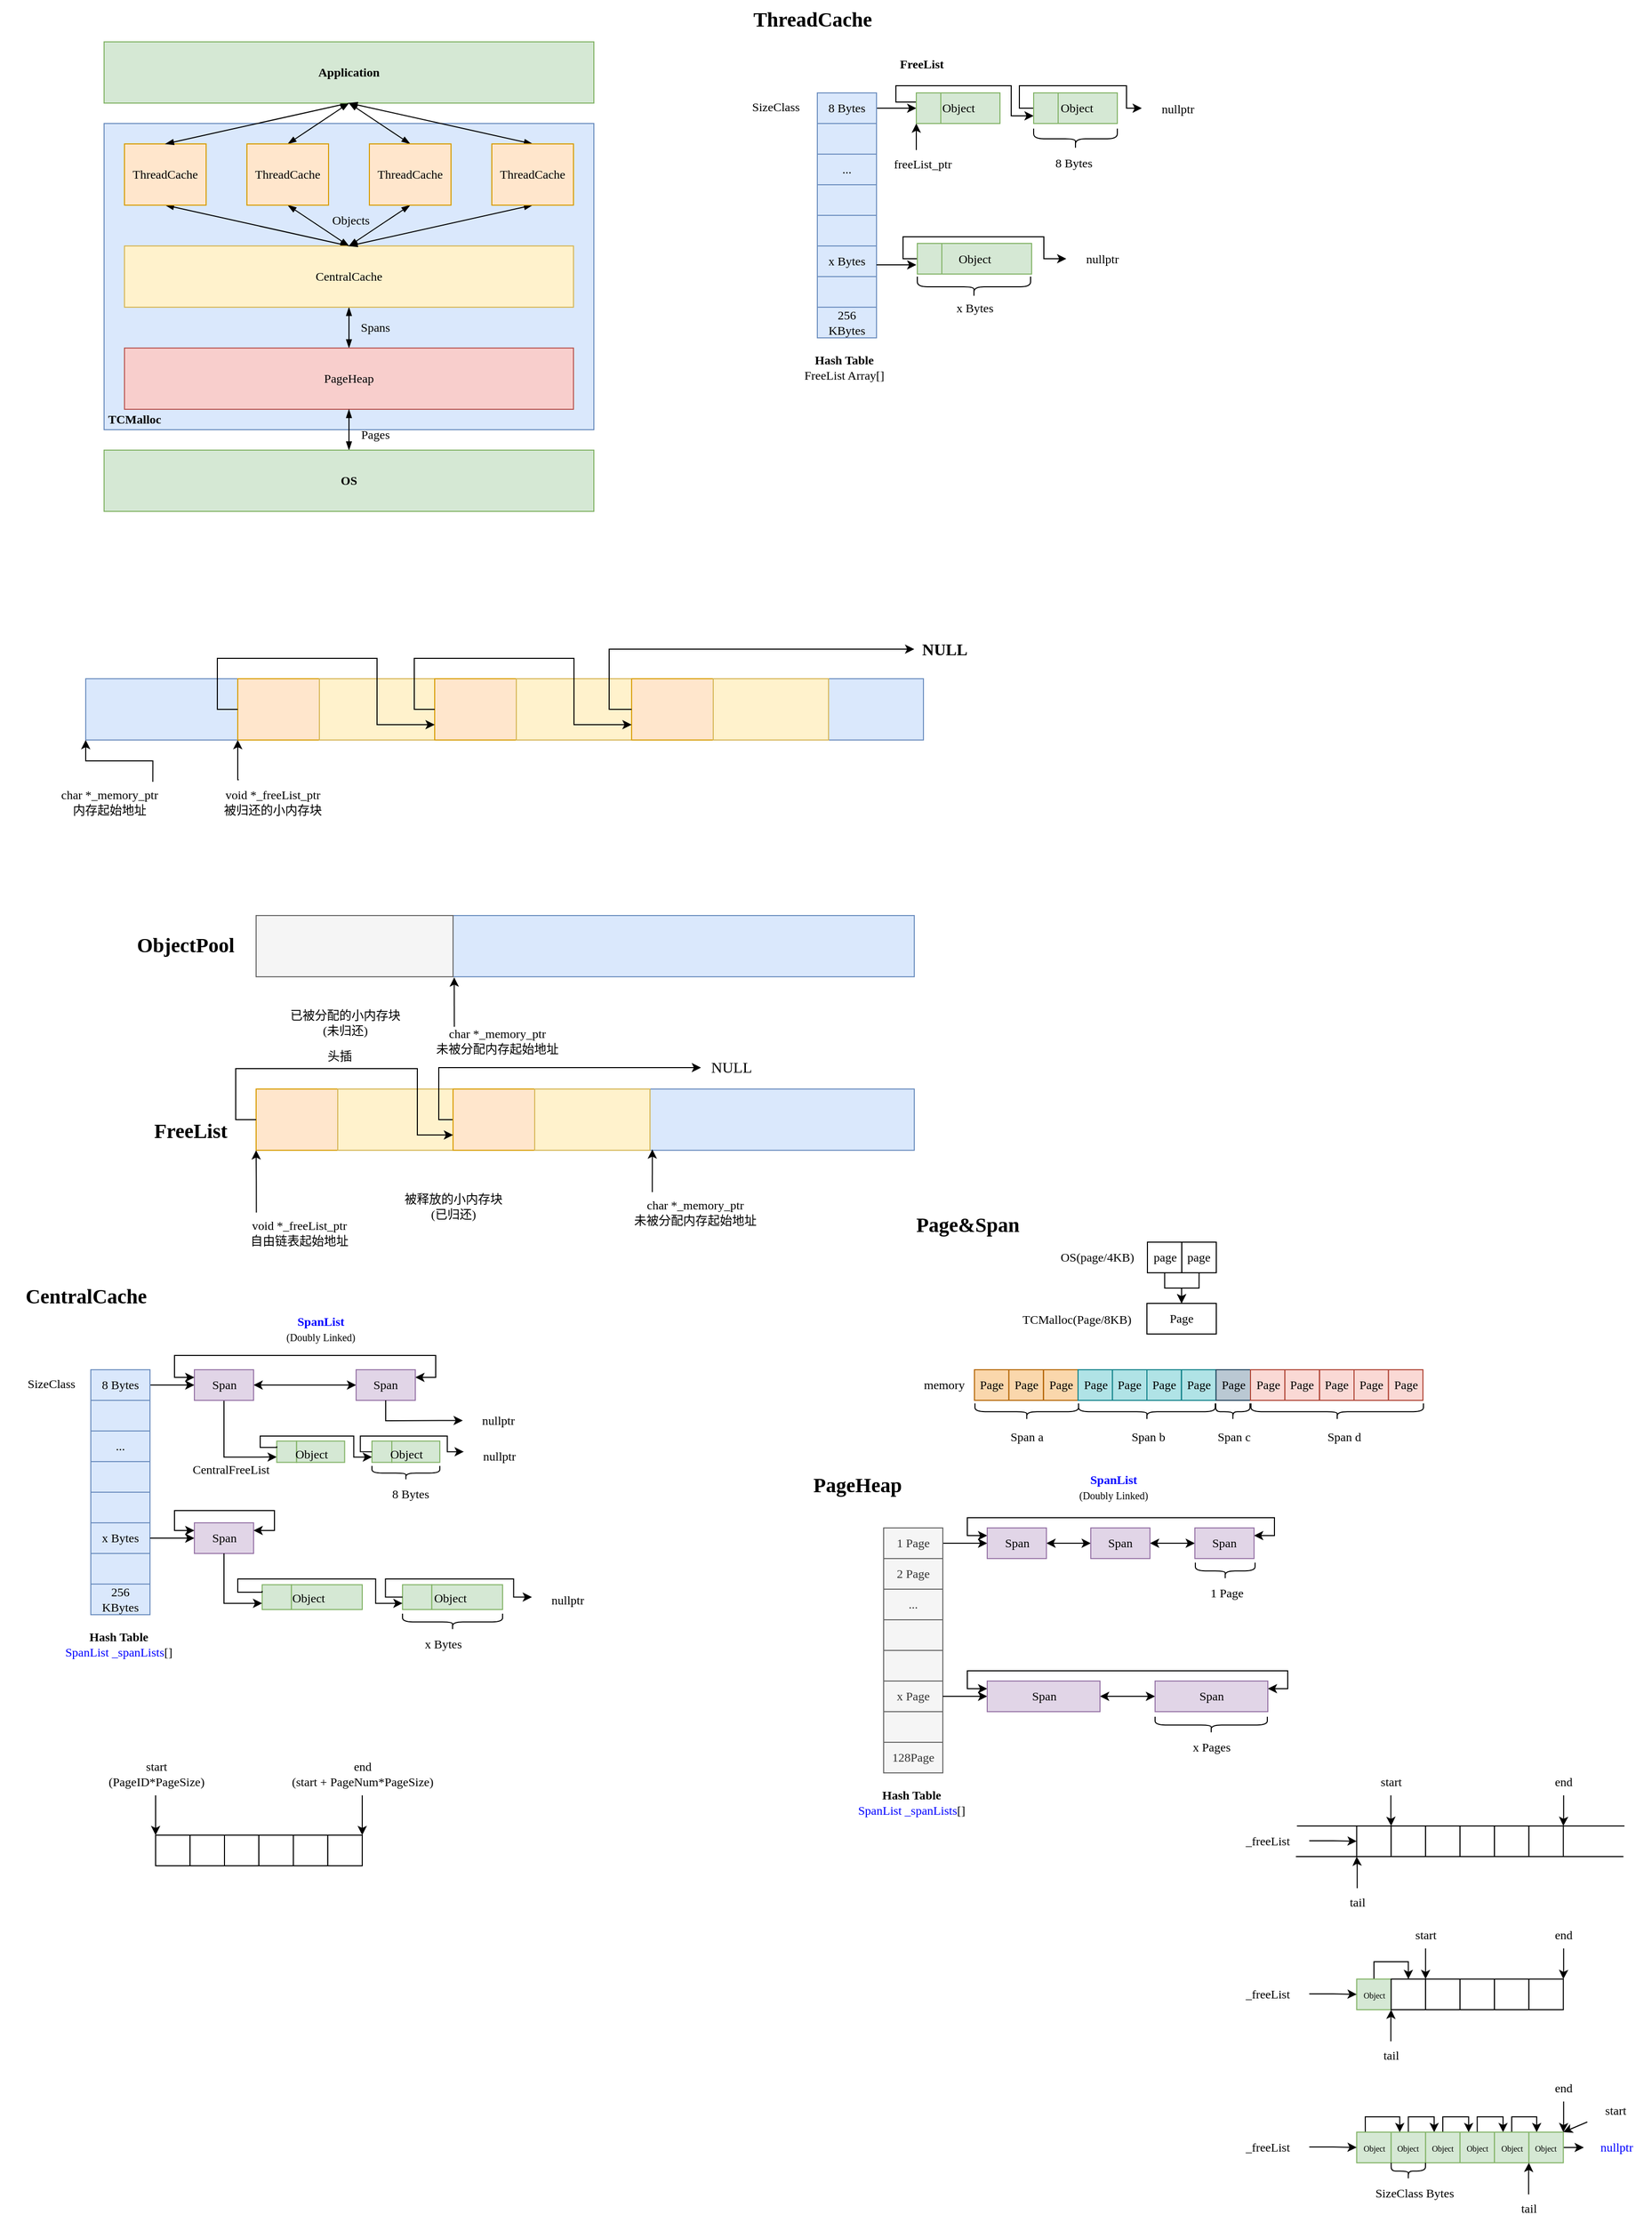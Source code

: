 <mxfile version="24.0.2" type="github" pages="2">
  <diagram name="第 1 页" id="vCILg_Ki7q9bG5vbGijk">
    <mxGraphModel dx="1138" dy="583" grid="0" gridSize="10" guides="1" tooltips="1" connect="1" arrows="1" fold="1" page="1" pageScale="1" pageWidth="1654" pageHeight="2336" math="0" shadow="0">
      <root>
        <mxCell id="0" />
        <mxCell id="1" parent="0" />
        <mxCell id="2ix9AT3Dd3sCo8_-2dsp-60" value="" style="rounded=0;whiteSpace=wrap;html=1;fontFamily=Lucida Console;fillColor=#dae8fc;strokeColor=#6c8ebf;" parent="1" vertex="1">
          <mxGeometry x="102" y="724" width="821" height="60" as="geometry" />
        </mxCell>
        <mxCell id="2ix9AT3Dd3sCo8_-2dsp-11" value="" style="rounded=0;whiteSpace=wrap;html=1;fontFamily=Lucida Console;fillColor=#dae8fc;strokeColor=#6c8ebf;" parent="1" vertex="1">
          <mxGeometry x="120" y="180" width="480" height="300" as="geometry" />
        </mxCell>
        <mxCell id="2ix9AT3Dd3sCo8_-2dsp-18" style="rounded=0;orthogonalLoop=1;jettySize=auto;html=1;exitX=0.5;exitY=1;exitDx=0;exitDy=0;entryX=0.5;entryY=0;entryDx=0;entryDy=0;startArrow=blockThin;startFill=1;endArrow=blockThin;endFill=1;" parent="1" source="2ix9AT3Dd3sCo8_-2dsp-1" target="2ix9AT3Dd3sCo8_-2dsp-7" edge="1">
          <mxGeometry relative="1" as="geometry">
            <mxPoint x="240" y="300" as="targetPoint" />
          </mxGeometry>
        </mxCell>
        <mxCell id="2ix9AT3Dd3sCo8_-2dsp-1" value="&lt;font&gt;ThreadCache&lt;/font&gt;" style="rounded=0;whiteSpace=wrap;html=1;fontFamily=Lucida Console;fillColor=#ffe6cc;strokeColor=#d79b00;" parent="1" vertex="1">
          <mxGeometry x="140" y="200" width="80" height="60" as="geometry" />
        </mxCell>
        <mxCell id="2ix9AT3Dd3sCo8_-2dsp-17" style="rounded=0;orthogonalLoop=1;jettySize=auto;html=1;exitX=0.5;exitY=1;exitDx=0;exitDy=0;entryX=0.5;entryY=0;entryDx=0;entryDy=0;startArrow=blockThin;startFill=1;endArrow=blockThin;endFill=1;" parent="1" source="2ix9AT3Dd3sCo8_-2dsp-5" target="2ix9AT3Dd3sCo8_-2dsp-1" edge="1">
          <mxGeometry relative="1" as="geometry" />
        </mxCell>
        <mxCell id="2ix9AT3Dd3sCo8_-2dsp-5" value="&lt;b&gt;Application&lt;/b&gt;" style="rounded=0;whiteSpace=wrap;html=1;fontFamily=Lucida Console;fillColor=#d5e8d4;strokeColor=#82b366;" parent="1" vertex="1">
          <mxGeometry x="120" y="100" width="480" height="60" as="geometry" />
        </mxCell>
        <mxCell id="2ix9AT3Dd3sCo8_-2dsp-23" style="rounded=0;orthogonalLoop=1;jettySize=auto;html=1;exitX=0.5;exitY=1;exitDx=0;exitDy=0;startArrow=blockThin;startFill=1;endArrow=blockThin;endFill=1;" parent="1" source="2ix9AT3Dd3sCo8_-2dsp-7" edge="1">
          <mxGeometry relative="1" as="geometry">
            <mxPoint x="360" y="400" as="targetPoint" />
          </mxGeometry>
        </mxCell>
        <mxCell id="2ix9AT3Dd3sCo8_-2dsp-7" value="CentralCache" style="rounded=0;whiteSpace=wrap;html=1;fontFamily=Lucida Console;fillColor=#fff2cc;strokeColor=#d6b656;" parent="1" vertex="1">
          <mxGeometry x="140" y="300" width="440" height="60" as="geometry" />
        </mxCell>
        <mxCell id="2ix9AT3Dd3sCo8_-2dsp-8" value="PageHeap" style="rounded=0;whiteSpace=wrap;html=1;fontFamily=Lucida Console;fillColor=#f8cecc;strokeColor=#b85450;" parent="1" vertex="1">
          <mxGeometry x="140" y="400" width="440" height="60" as="geometry" />
        </mxCell>
        <mxCell id="2ix9AT3Dd3sCo8_-2dsp-25" style="rounded=0;orthogonalLoop=1;jettySize=auto;html=1;exitX=0.5;exitY=0;exitDx=0;exitDy=0;entryX=0.5;entryY=1;entryDx=0;entryDy=0;startArrow=blockThin;startFill=1;endArrow=blockThin;endFill=1;" parent="1" source="2ix9AT3Dd3sCo8_-2dsp-10" target="2ix9AT3Dd3sCo8_-2dsp-8" edge="1">
          <mxGeometry relative="1" as="geometry" />
        </mxCell>
        <mxCell id="2ix9AT3Dd3sCo8_-2dsp-10" value="&lt;b&gt;OS&lt;/b&gt;" style="rounded=0;whiteSpace=wrap;html=1;fontFamily=Lucida Console;fillColor=#d5e8d4;strokeColor=#82b366;" parent="1" vertex="1">
          <mxGeometry x="120" y="500" width="480" height="60" as="geometry" />
        </mxCell>
        <mxCell id="2ix9AT3Dd3sCo8_-2dsp-19" style="rounded=0;orthogonalLoop=1;jettySize=auto;html=1;exitX=0.5;exitY=1;exitDx=0;exitDy=0;entryX=0.5;entryY=0;entryDx=0;entryDy=0;startArrow=blockThin;startFill=1;endArrow=blockThin;endFill=1;" parent="1" source="2ix9AT3Dd3sCo8_-2dsp-14" target="2ix9AT3Dd3sCo8_-2dsp-7" edge="1">
          <mxGeometry relative="1" as="geometry">
            <mxPoint x="240" y="300" as="targetPoint" />
          </mxGeometry>
        </mxCell>
        <mxCell id="2ix9AT3Dd3sCo8_-2dsp-26" style="rounded=0;orthogonalLoop=1;jettySize=auto;html=1;exitX=0.5;exitY=0;exitDx=0;exitDy=0;entryX=0.5;entryY=1;entryDx=0;entryDy=0;startArrow=blockThin;startFill=1;endArrow=blockThin;endFill=1;" parent="1" source="2ix9AT3Dd3sCo8_-2dsp-14" target="2ix9AT3Dd3sCo8_-2dsp-5" edge="1">
          <mxGeometry relative="1" as="geometry" />
        </mxCell>
        <mxCell id="2ix9AT3Dd3sCo8_-2dsp-14" value="&lt;font&gt;ThreadCache&lt;/font&gt;" style="rounded=0;whiteSpace=wrap;html=1;fontFamily=Lucida Console;fillColor=#ffe6cc;strokeColor=#d79b00;" parent="1" vertex="1">
          <mxGeometry x="260" y="200" width="80" height="60" as="geometry" />
        </mxCell>
        <mxCell id="2ix9AT3Dd3sCo8_-2dsp-20" style="rounded=0;orthogonalLoop=1;jettySize=auto;html=1;exitX=0.5;exitY=1;exitDx=0;exitDy=0;entryX=0.5;entryY=0;entryDx=0;entryDy=0;startArrow=blockThin;startFill=1;endArrow=blockThin;endFill=1;" parent="1" source="2ix9AT3Dd3sCo8_-2dsp-15" target="2ix9AT3Dd3sCo8_-2dsp-7" edge="1">
          <mxGeometry relative="1" as="geometry" />
        </mxCell>
        <mxCell id="2ix9AT3Dd3sCo8_-2dsp-27" style="rounded=0;orthogonalLoop=1;jettySize=auto;html=1;exitX=0.5;exitY=0;exitDx=0;exitDy=0;entryX=0.5;entryY=1;entryDx=0;entryDy=0;startArrow=blockThin;startFill=1;endArrow=blockThin;endFill=1;" parent="1" source="2ix9AT3Dd3sCo8_-2dsp-15" target="2ix9AT3Dd3sCo8_-2dsp-5" edge="1">
          <mxGeometry relative="1" as="geometry" />
        </mxCell>
        <mxCell id="2ix9AT3Dd3sCo8_-2dsp-15" value="&lt;font&gt;ThreadCache&lt;/font&gt;" style="rounded=0;whiteSpace=wrap;html=1;fontFamily=Lucida Console;fillColor=#ffe6cc;strokeColor=#d79b00;" parent="1" vertex="1">
          <mxGeometry x="380" y="200" width="80" height="60" as="geometry" />
        </mxCell>
        <mxCell id="2ix9AT3Dd3sCo8_-2dsp-21" style="rounded=0;orthogonalLoop=1;jettySize=auto;html=1;exitX=0.5;exitY=1;exitDx=0;exitDy=0;startArrow=blockThin;startFill=1;endArrow=blockThin;endFill=1;entryX=0.5;entryY=0;entryDx=0;entryDy=0;" parent="1" source="2ix9AT3Dd3sCo8_-2dsp-16" target="2ix9AT3Dd3sCo8_-2dsp-7" edge="1">
          <mxGeometry relative="1" as="geometry">
            <mxPoint x="480" y="300" as="targetPoint" />
          </mxGeometry>
        </mxCell>
        <mxCell id="2ix9AT3Dd3sCo8_-2dsp-28" style="rounded=0;orthogonalLoop=1;jettySize=auto;html=1;exitX=0.5;exitY=0;exitDx=0;exitDy=0;entryX=0.5;entryY=1;entryDx=0;entryDy=0;startArrow=blockThin;startFill=1;endArrow=blockThin;endFill=1;" parent="1" source="2ix9AT3Dd3sCo8_-2dsp-16" target="2ix9AT3Dd3sCo8_-2dsp-5" edge="1">
          <mxGeometry relative="1" as="geometry" />
        </mxCell>
        <mxCell id="2ix9AT3Dd3sCo8_-2dsp-16" value="&lt;font&gt;ThreadCache&lt;/font&gt;" style="rounded=0;whiteSpace=wrap;html=1;fontFamily=Lucida Console;fillColor=#ffe6cc;strokeColor=#d79b00;" parent="1" vertex="1">
          <mxGeometry x="500" y="200" width="80" height="60" as="geometry" />
        </mxCell>
        <mxCell id="2ix9AT3Dd3sCo8_-2dsp-29" value="&lt;font face=&quot;Lucida Console&quot;&gt;Pages&lt;/font&gt;" style="text;html=1;align=center;verticalAlign=middle;whiteSpace=wrap;rounded=0;" parent="1" vertex="1">
          <mxGeometry x="356" y="465" width="60" height="40" as="geometry" />
        </mxCell>
        <mxCell id="2ix9AT3Dd3sCo8_-2dsp-30" value="&lt;font face=&quot;Lucida Console&quot;&gt;Spans&lt;/font&gt;" style="text;html=1;align=center;verticalAlign=middle;whiteSpace=wrap;rounded=0;" parent="1" vertex="1">
          <mxGeometry x="356" y="365" width="60" height="30" as="geometry" />
        </mxCell>
        <mxCell id="2ix9AT3Dd3sCo8_-2dsp-31" value="&lt;font face=&quot;Lucida Console&quot;&gt;Objects&lt;/font&gt;" style="text;html=1;align=center;verticalAlign=middle;whiteSpace=wrap;rounded=0;" parent="1" vertex="1">
          <mxGeometry x="332" y="260" width="60" height="30" as="geometry" />
        </mxCell>
        <mxCell id="2ix9AT3Dd3sCo8_-2dsp-33" value="&lt;font face=&quot;Lucida Console&quot;&gt;&lt;b&gt;TCMalloc&lt;/b&gt;&lt;/font&gt;" style="text;html=1;align=center;verticalAlign=middle;whiteSpace=wrap;rounded=0;" parent="1" vertex="1">
          <mxGeometry x="120" y="450" width="60" height="40" as="geometry" />
        </mxCell>
        <mxCell id="2ix9AT3Dd3sCo8_-2dsp-35" value="" style="rounded=0;whiteSpace=wrap;html=1;fontFamily=Lucida Console;fillColor=#ffe6cc;strokeColor=#d79b00;" parent="1" vertex="1">
          <mxGeometry x="251" y="724" width="80" height="60" as="geometry" />
        </mxCell>
        <mxCell id="2ix9AT3Dd3sCo8_-2dsp-36" value="" style="rounded=0;whiteSpace=wrap;html=1;fontFamily=Lucida Console;fillColor=#fff2cc;strokeColor=#d6b656;" parent="1" vertex="1">
          <mxGeometry x="331" y="724" width="113" height="60" as="geometry" />
        </mxCell>
        <mxCell id="2ix9AT3Dd3sCo8_-2dsp-37" value="" style="rounded=0;whiteSpace=wrap;html=1;fontFamily=Lucida Console;fillColor=#ffe6cc;strokeColor=#d79b00;" parent="1" vertex="1">
          <mxGeometry x="444" y="724" width="80" height="60" as="geometry" />
        </mxCell>
        <mxCell id="2ix9AT3Dd3sCo8_-2dsp-38" value="" style="rounded=0;whiteSpace=wrap;html=1;fontFamily=Lucida Console;fillColor=#fff2cc;strokeColor=#d6b656;" parent="1" vertex="1">
          <mxGeometry x="524" y="724" width="113" height="60" as="geometry" />
        </mxCell>
        <mxCell id="2ix9AT3Dd3sCo8_-2dsp-39" value="" style="rounded=0;whiteSpace=wrap;html=1;fontFamily=Lucida Console;fillColor=#ffe6cc;strokeColor=#d79b00;" parent="1" vertex="1">
          <mxGeometry x="637" y="724" width="80" height="60" as="geometry" />
        </mxCell>
        <mxCell id="2ix9AT3Dd3sCo8_-2dsp-40" value="" style="rounded=0;whiteSpace=wrap;html=1;fontFamily=Lucida Console;fillColor=#fff2cc;strokeColor=#d6b656;" parent="1" vertex="1">
          <mxGeometry x="717" y="724" width="113" height="60" as="geometry" />
        </mxCell>
        <mxCell id="2ix9AT3Dd3sCo8_-2dsp-43" value="&lt;font size=&quot;1&quot; face=&quot;Lucida Console&quot;&gt;&lt;b style=&quot;font-size: 16px;&quot;&gt;NULL&lt;/b&gt;&lt;/font&gt;" style="text;html=1;align=center;verticalAlign=middle;whiteSpace=wrap;rounded=0;" parent="1" vertex="1">
          <mxGeometry x="914" y="675" width="60" height="40" as="geometry" />
        </mxCell>
        <mxCell id="2ix9AT3Dd3sCo8_-2dsp-53" style="edgeStyle=orthogonalEdgeStyle;rounded=0;orthogonalLoop=1;jettySize=auto;html=1;exitX=0;exitY=0.5;exitDx=0;exitDy=0;entryX=0;entryY=0.75;entryDx=0;entryDy=0;" parent="1" source="2ix9AT3Dd3sCo8_-2dsp-35" target="2ix9AT3Dd3sCo8_-2dsp-37" edge="1">
          <mxGeometry relative="1" as="geometry" />
        </mxCell>
        <mxCell id="2ix9AT3Dd3sCo8_-2dsp-56" style="edgeStyle=orthogonalEdgeStyle;rounded=0;orthogonalLoop=1;jettySize=auto;html=1;exitX=0;exitY=0.5;exitDx=0;exitDy=0;entryX=0;entryY=0.75;entryDx=0;entryDy=0;" parent="1" source="2ix9AT3Dd3sCo8_-2dsp-37" target="2ix9AT3Dd3sCo8_-2dsp-39" edge="1">
          <mxGeometry relative="1" as="geometry" />
        </mxCell>
        <mxCell id="2ix9AT3Dd3sCo8_-2dsp-57" style="edgeStyle=orthogonalEdgeStyle;rounded=0;orthogonalLoop=1;jettySize=auto;html=1;exitX=1;exitY=0.5;exitDx=0;exitDy=0;entryX=0;entryY=0.5;entryDx=0;entryDy=0;" parent="1" source="2ix9AT3Dd3sCo8_-2dsp-38" target="2ix9AT3Dd3sCo8_-2dsp-43" edge="1">
          <mxGeometry relative="1" as="geometry">
            <Array as="points">
              <mxPoint x="615" y="754" />
              <mxPoint x="615" y="695" />
              <mxPoint x="905" y="695" />
            </Array>
          </mxGeometry>
        </mxCell>
        <mxCell id="2ix9AT3Dd3sCo8_-2dsp-59" style="edgeStyle=orthogonalEdgeStyle;rounded=0;orthogonalLoop=1;jettySize=auto;html=1;exitX=0.5;exitY=0;exitDx=0;exitDy=0;entryX=0;entryY=1;entryDx=0;entryDy=0;" parent="1" target="2ix9AT3Dd3sCo8_-2dsp-35" edge="1">
          <mxGeometry relative="1" as="geometry">
            <mxPoint x="252" y="823" as="sourcePoint" />
          </mxGeometry>
        </mxCell>
        <mxCell id="2ix9AT3Dd3sCo8_-2dsp-58" value="&lt;font face=&quot;Lucida Console&quot;&gt;void *_freeList_ptr&lt;/font&gt;&lt;br&gt;&lt;font face=&quot;黑体&quot;&gt;被归还的小内存块&lt;/font&gt;" style="text;html=1;align=center;verticalAlign=middle;whiteSpace=wrap;rounded=0;" parent="1" vertex="1">
          <mxGeometry x="201" y="825" width="169" height="40" as="geometry" />
        </mxCell>
        <mxCell id="2ix9AT3Dd3sCo8_-2dsp-62" style="edgeStyle=orthogonalEdgeStyle;rounded=0;orthogonalLoop=1;jettySize=auto;html=1;exitX=0.75;exitY=0;exitDx=0;exitDy=0;entryX=0;entryY=1;entryDx=0;entryDy=0;" parent="1" source="2ix9AT3Dd3sCo8_-2dsp-61" target="2ix9AT3Dd3sCo8_-2dsp-60" edge="1">
          <mxGeometry relative="1" as="geometry" />
        </mxCell>
        <mxCell id="2ix9AT3Dd3sCo8_-2dsp-61" value="&lt;font face=&quot;Lucida Console&quot;&gt;char *_memory_ptr&lt;/font&gt;&lt;br&gt;&lt;font face=&quot;黑体&quot;&gt;内存起始地址&lt;/font&gt;" style="text;html=1;align=center;verticalAlign=middle;whiteSpace=wrap;rounded=0;" parent="1" vertex="1">
          <mxGeometry x="41" y="825" width="169" height="40" as="geometry" />
        </mxCell>
        <mxCell id="2ix9AT3Dd3sCo8_-2dsp-64" value="" style="rounded=0;whiteSpace=wrap;html=1;fontFamily=Lucida Console;fillColor=#dae8fc;strokeColor=#6c8ebf;" parent="1" vertex="1">
          <mxGeometry x="269" y="956" width="645" height="60" as="geometry" />
        </mxCell>
        <mxCell id="2ix9AT3Dd3sCo8_-2dsp-66" style="rounded=0;orthogonalLoop=1;jettySize=auto;html=1;exitX=0.25;exitY=0;exitDx=0;exitDy=0;entryX=0.301;entryY=1.044;entryDx=0;entryDy=0;entryPerimeter=0;" parent="1" edge="1">
          <mxGeometry relative="1" as="geometry">
            <mxPoint x="463.25" y="1065" as="sourcePoint" />
            <mxPoint x="463.145" y="1016.64" as="targetPoint" />
          </mxGeometry>
        </mxCell>
        <mxCell id="2ix9AT3Dd3sCo8_-2dsp-65" value="&lt;font face=&quot;Lucida Console&quot;&gt;char *_memory_ptr&lt;/font&gt;&lt;br&gt;&lt;font face=&quot;黑体&quot;&gt;未被分配内存起始地址&lt;/font&gt;" style="text;html=1;align=center;verticalAlign=middle;whiteSpace=wrap;rounded=0;" parent="1" vertex="1">
          <mxGeometry x="421" y="1059" width="169" height="40" as="geometry" />
        </mxCell>
        <mxCell id="2ix9AT3Dd3sCo8_-2dsp-71" value="" style="rounded=0;whiteSpace=wrap;html=1;fontFamily=Lucida Console;fillColor=#f5f5f5;strokeColor=#666666;fontColor=#333333;" parent="1" vertex="1">
          <mxGeometry x="269" y="956" width="193" height="60" as="geometry" />
        </mxCell>
        <mxCell id="2ix9AT3Dd3sCo8_-2dsp-72" value="&lt;font face=&quot;黑体&quot;&gt;已被分配的小内存块&lt;br&gt;(未归还)&lt;br&gt;&lt;/font&gt;" style="text;html=1;align=center;verticalAlign=middle;whiteSpace=wrap;rounded=0;" parent="1" vertex="1">
          <mxGeometry x="272" y="1041" width="169" height="40" as="geometry" />
        </mxCell>
        <mxCell id="2ix9AT3Dd3sCo8_-2dsp-74" value="" style="rounded=0;whiteSpace=wrap;html=1;fontFamily=Lucida Console;fillColor=#dae8fc;strokeColor=#6c8ebf;" parent="1" vertex="1">
          <mxGeometry x="269" y="1126" width="645" height="60" as="geometry" />
        </mxCell>
        <mxCell id="2ix9AT3Dd3sCo8_-2dsp-76" value="&lt;font face=&quot;Lucida Console&quot;&gt;char *_memory_ptr&lt;/font&gt;&lt;br&gt;&lt;font face=&quot;黑体&quot;&gt;未被分配内存起始地址&lt;/font&gt;" style="text;html=1;align=center;verticalAlign=middle;whiteSpace=wrap;rounded=0;" parent="1" vertex="1">
          <mxGeometry x="615" y="1227" width="169" height="40" as="geometry" />
        </mxCell>
        <mxCell id="2ix9AT3Dd3sCo8_-2dsp-77" value="" style="rounded=0;whiteSpace=wrap;html=1;fontFamily=Lucida Console;fillColor=#ffe6cc;strokeColor=#d79b00;" parent="1" vertex="1">
          <mxGeometry x="269" y="1126" width="80" height="60" as="geometry" />
        </mxCell>
        <mxCell id="2ix9AT3Dd3sCo8_-2dsp-78" value="" style="rounded=0;whiteSpace=wrap;html=1;fontFamily=Lucida Console;fillColor=#fff2cc;strokeColor=#d6b656;" parent="1" vertex="1">
          <mxGeometry x="349" y="1126" width="113" height="60" as="geometry" />
        </mxCell>
        <mxCell id="2ix9AT3Dd3sCo8_-2dsp-89" style="edgeStyle=orthogonalEdgeStyle;rounded=0;orthogonalLoop=1;jettySize=auto;html=1;exitX=1;exitY=0.5;exitDx=0;exitDy=0;" parent="1" target="2ix9AT3Dd3sCo8_-2dsp-88" edge="1">
          <mxGeometry relative="1" as="geometry">
            <mxPoint x="462" y="1156" as="sourcePoint" />
            <mxPoint x="694.0" y="1101" as="targetPoint" />
            <Array as="points">
              <mxPoint x="448" y="1156" />
              <mxPoint x="448" y="1105" />
            </Array>
          </mxGeometry>
        </mxCell>
        <mxCell id="2ix9AT3Dd3sCo8_-2dsp-79" value="&lt;font face=&quot;黑体&quot;&gt;被释放的小内存块&lt;br&gt;(已归还)&lt;br&gt;&lt;/font&gt;" style="text;html=1;align=center;verticalAlign=middle;whiteSpace=wrap;rounded=0;" parent="1" vertex="1">
          <mxGeometry x="378" y="1221" width="169" height="40" as="geometry" />
        </mxCell>
        <mxCell id="2ix9AT3Dd3sCo8_-2dsp-81" value="" style="rounded=0;whiteSpace=wrap;html=1;fontFamily=Lucida Console;fillColor=#ffe6cc;strokeColor=#d79b00;" parent="1" vertex="1">
          <mxGeometry x="462" y="1126" width="80" height="60" as="geometry" />
        </mxCell>
        <mxCell id="2ix9AT3Dd3sCo8_-2dsp-82" value="" style="rounded=0;whiteSpace=wrap;html=1;fontFamily=Lucida Console;fillColor=#fff2cc;strokeColor=#d6b656;" parent="1" vertex="1">
          <mxGeometry x="542" y="1126" width="113" height="60" as="geometry" />
        </mxCell>
        <mxCell id="2ix9AT3Dd3sCo8_-2dsp-85" style="edgeStyle=orthogonalEdgeStyle;rounded=0;orthogonalLoop=1;jettySize=auto;html=1;exitX=0.25;exitY=0;exitDx=0;exitDy=0;entryX=0;entryY=1;entryDx=0;entryDy=0;" parent="1" source="2ix9AT3Dd3sCo8_-2dsp-84" target="2ix9AT3Dd3sCo8_-2dsp-77" edge="1">
          <mxGeometry relative="1" as="geometry" />
        </mxCell>
        <mxCell id="2ix9AT3Dd3sCo8_-2dsp-84" value="&lt;font face=&quot;Lucida Console&quot;&gt;void *_freeList_ptr&lt;/font&gt;&lt;br&gt;&lt;font face=&quot;黑体&quot;&gt;自由链表起始地址&lt;/font&gt;" style="text;html=1;align=center;verticalAlign=middle;whiteSpace=wrap;rounded=0;" parent="1" vertex="1">
          <mxGeometry x="227" y="1247" width="169" height="40" as="geometry" />
        </mxCell>
        <mxCell id="2ix9AT3Dd3sCo8_-2dsp-86" style="edgeStyle=orthogonalEdgeStyle;rounded=0;orthogonalLoop=1;jettySize=auto;html=1;exitX=0;exitY=0.5;exitDx=0;exitDy=0;entryX=1;entryY=0.75;entryDx=0;entryDy=0;" parent="1" source="2ix9AT3Dd3sCo8_-2dsp-77" target="2ix9AT3Dd3sCo8_-2dsp-78" edge="1">
          <mxGeometry relative="1" as="geometry">
            <Array as="points">
              <mxPoint x="249" y="1156" />
              <mxPoint x="249" y="1106" />
              <mxPoint x="427" y="1106" />
              <mxPoint x="427" y="1171" />
            </Array>
          </mxGeometry>
        </mxCell>
        <mxCell id="2ix9AT3Dd3sCo8_-2dsp-88" value="&lt;font face=&quot;黑体&quot;&gt;&lt;font style=&quot;font-size: 15px;&quot;&gt;NULL&lt;/font&gt;&lt;br&gt;&lt;/font&gt;" style="text;html=1;align=center;verticalAlign=middle;whiteSpace=wrap;rounded=0;" parent="1" vertex="1">
          <mxGeometry x="705" y="1084" width="59.5" height="40" as="geometry" />
        </mxCell>
        <mxCell id="2ix9AT3Dd3sCo8_-2dsp-90" style="rounded=0;orthogonalLoop=1;jettySize=auto;html=1;exitX=0.25;exitY=0;exitDx=0;exitDy=0;entryX=0.602;entryY=0.986;entryDx=0;entryDy=0;entryPerimeter=0;" parent="1" source="2ix9AT3Dd3sCo8_-2dsp-76" target="2ix9AT3Dd3sCo8_-2dsp-74" edge="1">
          <mxGeometry relative="1" as="geometry" />
        </mxCell>
        <mxCell id="2ix9AT3Dd3sCo8_-2dsp-91" value="&lt;font face=&quot;黑体&quot;&gt;头插&lt;br&gt;&lt;/font&gt;" style="text;html=1;align=center;verticalAlign=middle;whiteSpace=wrap;rounded=0;" parent="1" vertex="1">
          <mxGeometry x="330" y="1074" width="42" height="40" as="geometry" />
        </mxCell>
        <mxCell id="2ix9AT3Dd3sCo8_-2dsp-93" value="&lt;font size=&quot;1&quot; face=&quot;Lucida Console&quot;&gt;&lt;b style=&quot;font-size: 20px;&quot;&gt;FreeList&lt;/b&gt;&lt;/font&gt;" style="text;html=1;align=center;verticalAlign=middle;whiteSpace=wrap;rounded=0;" parent="1" vertex="1">
          <mxGeometry x="175" y="1146" width="60" height="40" as="geometry" />
        </mxCell>
        <mxCell id="2ix9AT3Dd3sCo8_-2dsp-94" value="&lt;font size=&quot;1&quot; face=&quot;Lucida Console&quot;&gt;&lt;b style=&quot;font-size: 20px;&quot;&gt;ObjectPool&lt;/b&gt;&lt;/font&gt;" style="text;html=1;align=center;verticalAlign=middle;whiteSpace=wrap;rounded=0;" parent="1" vertex="1">
          <mxGeometry x="170" y="964" width="60" height="40" as="geometry" />
        </mxCell>
        <mxCell id="HaCrzgObacT1Gevzyp2y-17" style="edgeStyle=orthogonalEdgeStyle;rounded=0;orthogonalLoop=1;jettySize=auto;html=1;exitX=0.5;exitY=0;exitDx=0;exitDy=0;entryX=0.5;entryY=1;entryDx=0;entryDy=0;" parent="1" source="HaCrzgObacT1Gevzyp2y-2" target="HaCrzgObacT1Gevzyp2y-10" edge="1">
          <mxGeometry relative="1" as="geometry" />
        </mxCell>
        <mxCell id="HaCrzgObacT1Gevzyp2y-2" value="8 Bytes" style="rounded=0;whiteSpace=wrap;html=1;fontFamily=Lucida Console;fillColor=#dae8fc;strokeColor=#6c8ebf;direction=south;" parent="1" vertex="1">
          <mxGeometry x="819" y="150" width="58" height="30" as="geometry" />
        </mxCell>
        <mxCell id="HaCrzgObacT1Gevzyp2y-3" value="" style="rounded=0;whiteSpace=wrap;html=1;fontFamily=Lucida Console;fillColor=#dae8fc;strokeColor=#6c8ebf;direction=south;" parent="1" vertex="1">
          <mxGeometry x="819" y="180" width="58" height="30" as="geometry" />
        </mxCell>
        <mxCell id="HaCrzgObacT1Gevzyp2y-4" value="..." style="rounded=0;whiteSpace=wrap;html=1;fontFamily=Lucida Console;fillColor=#dae8fc;strokeColor=#6c8ebf;direction=south;" parent="1" vertex="1">
          <mxGeometry x="819" y="210" width="58" height="30" as="geometry" />
        </mxCell>
        <mxCell id="HaCrzgObacT1Gevzyp2y-5" value="" style="rounded=0;whiteSpace=wrap;html=1;fontFamily=Lucida Console;fillColor=#dae8fc;strokeColor=#6c8ebf;direction=south;" parent="1" vertex="1">
          <mxGeometry x="819" y="240" width="58" height="30" as="geometry" />
        </mxCell>
        <mxCell id="HaCrzgObacT1Gevzyp2y-6" value="" style="rounded=0;whiteSpace=wrap;html=1;fontFamily=Lucida Console;fillColor=#dae8fc;strokeColor=#6c8ebf;direction=south;" parent="1" vertex="1">
          <mxGeometry x="819" y="270" width="58" height="30" as="geometry" />
        </mxCell>
        <mxCell id="HaCrzgObacT1Gevzyp2y-7" value="x Bytes" style="rounded=0;whiteSpace=wrap;html=1;fontFamily=Lucida Console;fillColor=#dae8fc;strokeColor=#6c8ebf;direction=south;" parent="1" vertex="1">
          <mxGeometry x="819" y="300" width="58" height="30" as="geometry" />
        </mxCell>
        <mxCell id="HaCrzgObacT1Gevzyp2y-8" value="" style="rounded=0;whiteSpace=wrap;html=1;fontFamily=Lucida Console;fillColor=#dae8fc;strokeColor=#6c8ebf;direction=south;" parent="1" vertex="1">
          <mxGeometry x="819" y="330" width="58" height="30" as="geometry" />
        </mxCell>
        <mxCell id="HaCrzgObacT1Gevzyp2y-9" value="256 KBytes" style="rounded=0;whiteSpace=wrap;html=1;fontFamily=Lucida Console;fillColor=#dae8fc;strokeColor=#6c8ebf;direction=south;" parent="1" vertex="1">
          <mxGeometry x="819" y="360" width="58" height="30" as="geometry" />
        </mxCell>
        <mxCell id="HaCrzgObacT1Gevzyp2y-14" style="edgeStyle=orthogonalEdgeStyle;rounded=0;orthogonalLoop=1;jettySize=auto;html=1;exitX=0.25;exitY=1;exitDx=0;exitDy=0;entryX=0.75;entryY=1;entryDx=0;entryDy=0;" parent="1" source="HaCrzgObacT1Gevzyp2y-10" target="HaCrzgObacT1Gevzyp2y-12" edge="1">
          <mxGeometry relative="1" as="geometry">
            <Array as="points">
              <mxPoint x="916" y="159" />
              <mxPoint x="896" y="159" />
              <mxPoint x="896" y="143" />
              <mxPoint x="1009" y="143" />
              <mxPoint x="1009" y="173" />
            </Array>
          </mxGeometry>
        </mxCell>
        <mxCell id="HaCrzgObacT1Gevzyp2y-10" value="" style="rounded=0;whiteSpace=wrap;html=1;fontFamily=Lucida Console;fillColor=#d5e8d4;strokeColor=#82b366;direction=south;" parent="1" vertex="1">
          <mxGeometry x="916" y="150" width="24" height="30" as="geometry" />
        </mxCell>
        <mxCell id="HaCrzgObacT1Gevzyp2y-11" value="" style="rounded=0;whiteSpace=wrap;html=1;fontFamily=Lucida Console;fillColor=#d5e8d4;strokeColor=#82b366;direction=south;" parent="1" vertex="1">
          <mxGeometry x="940" y="150" width="58" height="30" as="geometry" />
        </mxCell>
        <mxCell id="HaCrzgObacT1Gevzyp2y-16" style="edgeStyle=orthogonalEdgeStyle;rounded=0;orthogonalLoop=1;jettySize=auto;html=1;exitX=0.5;exitY=1;exitDx=0;exitDy=0;" parent="1" source="HaCrzgObacT1Gevzyp2y-12" target="HaCrzgObacT1Gevzyp2y-15" edge="1">
          <mxGeometry relative="1" as="geometry">
            <Array as="points">
              <mxPoint x="1017" y="165" />
              <mxPoint x="1017" y="143" />
              <mxPoint x="1122" y="143" />
              <mxPoint x="1122" y="165" />
            </Array>
          </mxGeometry>
        </mxCell>
        <mxCell id="HaCrzgObacT1Gevzyp2y-12" value="" style="rounded=0;whiteSpace=wrap;html=1;fontFamily=Lucida Console;fillColor=#d5e8d4;strokeColor=#82b366;direction=south;" parent="1" vertex="1">
          <mxGeometry x="1031" y="150" width="24" height="30" as="geometry" />
        </mxCell>
        <mxCell id="HaCrzgObacT1Gevzyp2y-13" value="" style="rounded=0;whiteSpace=wrap;html=1;fontFamily=Lucida Console;fillColor=#d5e8d4;strokeColor=#82b366;direction=south;" parent="1" vertex="1">
          <mxGeometry x="1055" y="150" width="58" height="30" as="geometry" />
        </mxCell>
        <mxCell id="HaCrzgObacT1Gevzyp2y-15" value="&lt;font face=&quot;Lucida Console&quot;&gt;nullptr&lt;/font&gt;" style="text;html=1;align=center;verticalAlign=middle;resizable=0;points=[];autosize=1;strokeColor=none;fillColor=none;" parent="1" vertex="1">
          <mxGeometry x="1137" y="152" width="69" height="27" as="geometry" />
        </mxCell>
        <mxCell id="HaCrzgObacT1Gevzyp2y-18" style="edgeStyle=orthogonalEdgeStyle;rounded=0;orthogonalLoop=1;jettySize=auto;html=1;exitX=0.5;exitY=0;exitDx=0;exitDy=0;entryX=0.5;entryY=1;entryDx=0;entryDy=0;" parent="1" edge="1">
          <mxGeometry relative="1" as="geometry">
            <mxPoint x="877" y="318.5" as="sourcePoint" />
            <mxPoint x="916" y="318.5" as="targetPoint" />
          </mxGeometry>
        </mxCell>
        <mxCell id="HaCrzgObacT1Gevzyp2y-22" style="edgeStyle=orthogonalEdgeStyle;rounded=0;orthogonalLoop=1;jettySize=auto;html=1;exitX=0.5;exitY=1;exitDx=0;exitDy=0;" parent="1" edge="1">
          <mxGeometry relative="1" as="geometry">
            <Array as="points">
              <mxPoint x="903" y="313" />
              <mxPoint x="903" y="291" />
              <mxPoint x="1041" y="291" />
              <mxPoint x="1041" y="313" />
            </Array>
            <mxPoint x="917" y="312.5" as="sourcePoint" />
            <mxPoint x="1063" y="312.533" as="targetPoint" />
          </mxGeometry>
        </mxCell>
        <mxCell id="HaCrzgObacT1Gevzyp2y-23" value="" style="rounded=0;whiteSpace=wrap;html=1;fontFamily=Lucida Console;fillColor=#d5e8d4;strokeColor=#82b366;direction=south;" parent="1" vertex="1">
          <mxGeometry x="917" y="297.5" width="24" height="30" as="geometry" />
        </mxCell>
        <mxCell id="HaCrzgObacT1Gevzyp2y-24" value="" style="rounded=0;whiteSpace=wrap;html=1;fontFamily=Lucida Console;fillColor=#d5e8d4;strokeColor=#82b366;direction=south;" parent="1" vertex="1">
          <mxGeometry x="941" y="297.5" width="88" height="30" as="geometry" />
        </mxCell>
        <mxCell id="HaCrzgObacT1Gevzyp2y-25" value="&lt;font face=&quot;Lucida Console&quot;&gt;nullptr&lt;/font&gt;" style="text;html=1;align=center;verticalAlign=middle;resizable=0;points=[];autosize=1;strokeColor=none;fillColor=none;" parent="1" vertex="1">
          <mxGeometry x="1063" y="299.5" width="69" height="27" as="geometry" />
        </mxCell>
        <mxCell id="HaCrzgObacT1Gevzyp2y-27" value="&lt;font face=&quot;Lucida Console&quot;&gt;&lt;b&gt;Hash Table&lt;/b&gt;&lt;br&gt;FreeList Array[]&lt;/font&gt;" style="text;html=1;align=center;verticalAlign=middle;resizable=0;points=[];autosize=1;strokeColor=none;fillColor=none;" parent="1" vertex="1">
          <mxGeometry x="778" y="398" width="134" height="42" as="geometry" />
        </mxCell>
        <mxCell id="HaCrzgObacT1Gevzyp2y-29" style="edgeStyle=orthogonalEdgeStyle;rounded=0;orthogonalLoop=1;jettySize=auto;html=1;entryX=1;entryY=1;entryDx=0;entryDy=0;" parent="1" source="HaCrzgObacT1Gevzyp2y-28" target="HaCrzgObacT1Gevzyp2y-10" edge="1">
          <mxGeometry relative="1" as="geometry" />
        </mxCell>
        <mxCell id="HaCrzgObacT1Gevzyp2y-28" value="&lt;font face=&quot;Lucida Console&quot;&gt;&amp;nbsp; &amp;nbsp; freeList_ptr&lt;/font&gt;" style="text;html=1;align=center;verticalAlign=middle;resizable=0;points=[];autosize=1;strokeColor=none;fillColor=none;" parent="1" vertex="1">
          <mxGeometry x="849" y="206" width="134" height="27" as="geometry" />
        </mxCell>
        <mxCell id="HaCrzgObacT1Gevzyp2y-30" value="&lt;font style=&quot;font-size: 20px;&quot; face=&quot;Lucida Console&quot;&gt;&lt;b&gt;ThreadCache&lt;/b&gt;&lt;/font&gt;" style="text;html=1;align=center;verticalAlign=middle;resizable=0;points=[];autosize=1;strokeColor=none;fillColor=none;" parent="1" vertex="1">
          <mxGeometry x="736" y="59" width="155" height="36" as="geometry" />
        </mxCell>
        <mxCell id="HaCrzgObacT1Gevzyp2y-31" value="" style="shape=curlyBracket;whiteSpace=wrap;html=1;rounded=1;flipH=1;labelPosition=right;verticalLabelPosition=middle;align=left;verticalAlign=middle;direction=north;" parent="1" vertex="1">
          <mxGeometry x="1031" y="185" width="82" height="20" as="geometry" />
        </mxCell>
        <mxCell id="HaCrzgObacT1Gevzyp2y-32" value="&lt;font face=&quot;Lucida Console&quot;&gt;8 Bytes&lt;/font&gt;" style="text;html=1;align=center;verticalAlign=middle;resizable=0;points=[];autosize=1;strokeColor=none;fillColor=none;" parent="1" vertex="1">
          <mxGeometry x="1035" y="205" width="69" height="27" as="geometry" />
        </mxCell>
        <mxCell id="HaCrzgObacT1Gevzyp2y-33" value="" style="shape=curlyBracket;whiteSpace=wrap;html=1;rounded=1;flipH=1;labelPosition=right;verticalLabelPosition=middle;align=left;verticalAlign=middle;direction=north;" parent="1" vertex="1">
          <mxGeometry x="917" y="330" width="111" height="20" as="geometry" />
        </mxCell>
        <mxCell id="HaCrzgObacT1Gevzyp2y-34" value="&lt;font face=&quot;Lucida Console&quot;&gt;x Bytes&lt;/font&gt;" style="text;html=1;align=center;verticalAlign=middle;resizable=0;points=[];autosize=1;strokeColor=none;fillColor=none;" parent="1" vertex="1">
          <mxGeometry x="938" y="347" width="69" height="27" as="geometry" />
        </mxCell>
        <mxCell id="HaCrzgObacT1Gevzyp2y-37" value="&lt;font face=&quot;Lucida Console&quot;&gt;&lt;b&gt;FreeList&lt;/b&gt;&lt;/font&gt;" style="text;html=1;align=center;verticalAlign=middle;resizable=0;points=[];autosize=1;strokeColor=none;fillColor=none;" parent="1" vertex="1">
          <mxGeometry x="882" y="108" width="78" height="27" as="geometry" />
        </mxCell>
        <mxCell id="HaCrzgObacT1Gevzyp2y-38" value="&lt;font face=&quot;Lucida Console&quot;&gt;SizeClass&lt;/font&gt;" style="text;html=1;align=center;verticalAlign=middle;resizable=0;points=[];autosize=1;strokeColor=none;fillColor=none;" parent="1" vertex="1">
          <mxGeometry x="736" y="150" width="83" height="27" as="geometry" />
        </mxCell>
        <mxCell id="HaCrzgObacT1Gevzyp2y-39" value="&lt;font face=&quot;Lucida Console&quot;&gt;Object&lt;/font&gt;" style="text;html=1;align=center;verticalAlign=middle;resizable=0;points=[];autosize=1;strokeColor=none;fillColor=none;" parent="1" vertex="1">
          <mxGeometry x="926" y="151.5" width="61" height="27" as="geometry" />
        </mxCell>
        <mxCell id="HaCrzgObacT1Gevzyp2y-40" value="&lt;font face=&quot;Lucida Console&quot;&gt;Object&lt;/font&gt;" style="text;html=1;align=center;verticalAlign=middle;resizable=0;points=[];autosize=1;strokeColor=none;fillColor=none;" parent="1" vertex="1">
          <mxGeometry x="1042" y="151.5" width="61" height="27" as="geometry" />
        </mxCell>
        <mxCell id="HaCrzgObacT1Gevzyp2y-41" value="&lt;font face=&quot;Lucida Console&quot;&gt;Object&lt;/font&gt;" style="text;html=1;align=center;verticalAlign=middle;resizable=0;points=[];autosize=1;strokeColor=none;fillColor=none;" parent="1" vertex="1">
          <mxGeometry x="942" y="299" width="61" height="27" as="geometry" />
        </mxCell>
        <mxCell id="HaCrzgObacT1Gevzyp2y-80" style="edgeStyle=orthogonalEdgeStyle;rounded=0;orthogonalLoop=1;jettySize=auto;html=1;exitX=0.5;exitY=0;exitDx=0;exitDy=0;entryX=0.5;entryY=1;entryDx=0;entryDy=0;" parent="1" source="HaCrzgObacT1Gevzyp2y-43" target="HaCrzgObacT1Gevzyp2y-76" edge="1">
          <mxGeometry relative="1" as="geometry" />
        </mxCell>
        <mxCell id="HaCrzgObacT1Gevzyp2y-43" value="8 Bytes" style="rounded=0;whiteSpace=wrap;html=1;fontFamily=Lucida Console;fillColor=#dae8fc;strokeColor=#6c8ebf;direction=south;" parent="1" vertex="1">
          <mxGeometry x="107" y="1401" width="58" height="30" as="geometry" />
        </mxCell>
        <mxCell id="HaCrzgObacT1Gevzyp2y-44" value="" style="rounded=0;whiteSpace=wrap;html=1;fontFamily=Lucida Console;fillColor=#dae8fc;strokeColor=#6c8ebf;direction=south;" parent="1" vertex="1">
          <mxGeometry x="107" y="1431" width="58" height="30" as="geometry" />
        </mxCell>
        <mxCell id="HaCrzgObacT1Gevzyp2y-45" value="..." style="rounded=0;whiteSpace=wrap;html=1;fontFamily=Lucida Console;fillColor=#dae8fc;strokeColor=#6c8ebf;direction=south;" parent="1" vertex="1">
          <mxGeometry x="107" y="1461" width="58" height="30" as="geometry" />
        </mxCell>
        <mxCell id="HaCrzgObacT1Gevzyp2y-46" value="" style="rounded=0;whiteSpace=wrap;html=1;fontFamily=Lucida Console;fillColor=#dae8fc;strokeColor=#6c8ebf;direction=south;" parent="1" vertex="1">
          <mxGeometry x="107" y="1491" width="58" height="30" as="geometry" />
        </mxCell>
        <mxCell id="HaCrzgObacT1Gevzyp2y-47" value="" style="rounded=0;whiteSpace=wrap;html=1;fontFamily=Lucida Console;fillColor=#dae8fc;strokeColor=#6c8ebf;direction=south;" parent="1" vertex="1">
          <mxGeometry x="107" y="1521" width="58" height="30" as="geometry" />
        </mxCell>
        <mxCell id="HaCrzgObacT1Gevzyp2y-48" value="x Bytes" style="rounded=0;whiteSpace=wrap;html=1;fontFamily=Lucida Console;fillColor=#dae8fc;strokeColor=#6c8ebf;direction=south;" parent="1" vertex="1">
          <mxGeometry x="107" y="1551" width="58" height="30" as="geometry" />
        </mxCell>
        <mxCell id="HaCrzgObacT1Gevzyp2y-49" value="" style="rounded=0;whiteSpace=wrap;html=1;fontFamily=Lucida Console;fillColor=#dae8fc;strokeColor=#6c8ebf;direction=south;" parent="1" vertex="1">
          <mxGeometry x="107" y="1581" width="58" height="30" as="geometry" />
        </mxCell>
        <mxCell id="HaCrzgObacT1Gevzyp2y-94" style="edgeStyle=orthogonalEdgeStyle;rounded=0;orthogonalLoop=1;jettySize=auto;html=1;exitX=0.5;exitY=0;exitDx=0;exitDy=0;" parent="1" source="HaCrzgObacT1Gevzyp2y-48" target="HaCrzgObacT1Gevzyp2y-93" edge="1">
          <mxGeometry relative="1" as="geometry" />
        </mxCell>
        <mxCell id="HaCrzgObacT1Gevzyp2y-50" value="256 KBytes" style="rounded=0;whiteSpace=wrap;html=1;fontFamily=Lucida Console;fillColor=#dae8fc;strokeColor=#6c8ebf;direction=south;" parent="1" vertex="1">
          <mxGeometry x="107" y="1611" width="58" height="30" as="geometry" />
        </mxCell>
        <mxCell id="HaCrzgObacT1Gevzyp2y-63" value="&lt;font face=&quot;Lucida Console&quot;&gt;&lt;b&gt;Hash Table&lt;/b&gt;&lt;br&gt;&lt;/font&gt;&lt;span style=&quot;border-color: var(--border-color); color: rgb(0, 0, 255); font-family: &amp;quot;Lucida Console&amp;quot;;&quot;&gt;SpanList&lt;/span&gt;&lt;font face=&quot;Lucida Console&quot;&gt;&lt;font color=&quot;#0000ff&quot;&gt;&amp;nbsp;_spanLists&lt;/font&gt;[]&lt;/font&gt;" style="text;html=1;align=center;verticalAlign=middle;resizable=0;points=[];autosize=1;strokeColor=none;fillColor=none;" parent="1" vertex="1">
          <mxGeometry x="49" y="1649" width="170" height="42" as="geometry" />
        </mxCell>
        <mxCell id="HaCrzgObacT1Gevzyp2y-66" value="&lt;font face=&quot;Lucida Console&quot;&gt;&lt;span style=&quot;font-size: 20px;&quot;&gt;&lt;b&gt;CentralCache&lt;/b&gt;&lt;/span&gt;&lt;/font&gt;" style="text;html=1;align=center;verticalAlign=middle;resizable=0;points=[];autosize=1;strokeColor=none;fillColor=none;" parent="1" vertex="1">
          <mxGeometry x="18" y="1310" width="167" height="36" as="geometry" />
        </mxCell>
        <mxCell id="HaCrzgObacT1Gevzyp2y-73" value="&lt;b style=&quot;border-color: var(--border-color); color: rgb(0, 0, 255); font-family: &amp;quot;Lucida Console&amp;quot;;&quot;&gt;SpanList&lt;br&gt;&lt;/b&gt;&lt;font size=&quot;1&quot; face=&quot;Lucida Console&quot;&gt;(Doubly Linked)&lt;/font&gt;" style="text;html=1;align=center;verticalAlign=middle;resizable=0;points=[];autosize=1;strokeColor=none;fillColor=none;" parent="1" vertex="1">
          <mxGeometry x="268.5" y="1340" width="126" height="42" as="geometry" />
        </mxCell>
        <mxCell id="HaCrzgObacT1Gevzyp2y-91" style="edgeStyle=orthogonalEdgeStyle;rounded=0;orthogonalLoop=1;jettySize=auto;html=1;exitX=1;exitY=0.5;exitDx=0;exitDy=0;entryX=0.75;entryY=1;entryDx=0;entryDy=0;" parent="1" source="HaCrzgObacT1Gevzyp2y-76" target="HaCrzgObacT1Gevzyp2y-52" edge="1">
          <mxGeometry relative="1" as="geometry" />
        </mxCell>
        <mxCell id="HaCrzgObacT1Gevzyp2y-109" style="edgeStyle=orthogonalEdgeStyle;rounded=0;orthogonalLoop=1;jettySize=auto;html=1;exitX=0.5;exitY=0;exitDx=0;exitDy=0;startArrow=classic;startFill=1;" parent="1" source="HaCrzgObacT1Gevzyp2y-76" target="HaCrzgObacT1Gevzyp2y-78" edge="1">
          <mxGeometry relative="1" as="geometry" />
        </mxCell>
        <mxCell id="HaCrzgObacT1Gevzyp2y-76" value="Span" style="rounded=0;whiteSpace=wrap;html=1;fontFamily=Lucida Console;fillColor=#e1d5e7;strokeColor=#9673a6;direction=south;" parent="1" vertex="1">
          <mxGeometry x="208.5" y="1401" width="58" height="30" as="geometry" />
        </mxCell>
        <mxCell id="HaCrzgObacT1Gevzyp2y-111" style="edgeStyle=orthogonalEdgeStyle;rounded=0;orthogonalLoop=1;jettySize=auto;html=1;exitX=0.25;exitY=0;exitDx=0;exitDy=0;entryX=0.25;entryY=1;entryDx=0;entryDy=0;startArrow=classic;startFill=1;" parent="1" source="HaCrzgObacT1Gevzyp2y-78" target="HaCrzgObacT1Gevzyp2y-76" edge="1">
          <mxGeometry relative="1" as="geometry">
            <Array as="points">
              <mxPoint x="445" y="1408" />
              <mxPoint x="445" y="1387" />
              <mxPoint x="189" y="1387" />
              <mxPoint x="189" y="1408" />
            </Array>
          </mxGeometry>
        </mxCell>
        <mxCell id="HaCrzgObacT1Gevzyp2y-78" value="Span" style="rounded=0;whiteSpace=wrap;html=1;fontFamily=Lucida Console;fillColor=#e1d5e7;strokeColor=#9673a6;direction=south;" parent="1" vertex="1">
          <mxGeometry x="367" y="1401" width="58" height="30" as="geometry" />
        </mxCell>
        <mxCell id="HaCrzgObacT1Gevzyp2y-87" value="" style="group" parent="1" vertex="1" connectable="0">
          <mxGeometry x="273" y="1466" width="264.52" height="65" as="geometry" />
        </mxCell>
        <mxCell id="HaCrzgObacT1Gevzyp2y-52" value="" style="rounded=0;whiteSpace=wrap;html=1;fontFamily=Lucida Console;fillColor=#d5e8d4;strokeColor=#82b366;direction=south;" parent="HaCrzgObacT1Gevzyp2y-87" vertex="1">
          <mxGeometry x="16.226" y="4.876" width="19.471" height="20.899" as="geometry" />
        </mxCell>
        <mxCell id="HaCrzgObacT1Gevzyp2y-53" value="" style="rounded=0;whiteSpace=wrap;html=1;fontFamily=Lucida Console;fillColor=#d5e8d4;strokeColor=#82b366;direction=south;" parent="HaCrzgObacT1Gevzyp2y-87" vertex="1">
          <mxGeometry x="35.697" y="4.876" width="47.055" height="20.899" as="geometry" />
        </mxCell>
        <mxCell id="HaCrzgObacT1Gevzyp2y-55" value="" style="rounded=0;whiteSpace=wrap;html=1;fontFamily=Lucida Console;fillColor=#d5e8d4;strokeColor=#82b366;direction=south;" parent="HaCrzgObacT1Gevzyp2y-87" vertex="1">
          <mxGeometry x="109.524" y="4.876" width="19.471" height="20.899" as="geometry" />
        </mxCell>
        <mxCell id="HaCrzgObacT1Gevzyp2y-51" style="edgeStyle=orthogonalEdgeStyle;rounded=0;orthogonalLoop=1;jettySize=auto;html=1;exitX=0.25;exitY=1;exitDx=0;exitDy=0;entryX=0.75;entryY=1;entryDx=0;entryDy=0;" parent="HaCrzgObacT1Gevzyp2y-87" source="HaCrzgObacT1Gevzyp2y-52" target="HaCrzgObacT1Gevzyp2y-55" edge="1">
          <mxGeometry relative="1" as="geometry">
            <Array as="points">
              <mxPoint x="16.226" y="11.146" />
              <mxPoint y="11.146" />
              <mxPoint />
              <mxPoint x="91.676" />
              <mxPoint x="91.676" y="20.899" />
            </Array>
          </mxGeometry>
        </mxCell>
        <mxCell id="HaCrzgObacT1Gevzyp2y-56" value="" style="rounded=0;whiteSpace=wrap;html=1;fontFamily=Lucida Console;fillColor=#d5e8d4;strokeColor=#82b366;direction=south;" parent="HaCrzgObacT1Gevzyp2y-87" vertex="1">
          <mxGeometry x="128.995" y="4.876" width="47.055" height="20.899" as="geometry" />
        </mxCell>
        <mxCell id="HaCrzgObacT1Gevzyp2y-57" value="&lt;font face=&quot;Lucida Console&quot;&gt;nullptr&lt;/font&gt;" style="text;html=1;align=center;verticalAlign=middle;resizable=0;points=[];autosize=1;strokeColor=none;fillColor=none;" parent="HaCrzgObacT1Gevzyp2y-87" vertex="1">
          <mxGeometry x="199.521" y="6.27" width="69" height="27" as="geometry" />
        </mxCell>
        <mxCell id="HaCrzgObacT1Gevzyp2y-54" style="edgeStyle=orthogonalEdgeStyle;rounded=0;orthogonalLoop=1;jettySize=auto;html=1;exitX=0.5;exitY=1;exitDx=0;exitDy=0;" parent="HaCrzgObacT1Gevzyp2y-87" source="HaCrzgObacT1Gevzyp2y-55" target="HaCrzgObacT1Gevzyp2y-57" edge="1">
          <mxGeometry relative="1" as="geometry">
            <Array as="points">
              <mxPoint x="98.166" y="15.326" />
              <mxPoint x="98.166" />
              <mxPoint x="183.352" />
              <mxPoint x="183.352" y="15.326" />
            </Array>
          </mxGeometry>
        </mxCell>
        <mxCell id="HaCrzgObacT1Gevzyp2y-67" value="" style="shape=curlyBracket;whiteSpace=wrap;html=1;rounded=1;flipH=1;labelPosition=right;verticalLabelPosition=middle;align=left;verticalAlign=middle;direction=north;" parent="HaCrzgObacT1Gevzyp2y-87" vertex="1">
          <mxGeometry x="109.524" y="29.258" width="66.526" height="13.933" as="geometry" />
        </mxCell>
        <mxCell id="HaCrzgObacT1Gevzyp2y-68" value="&lt;font face=&quot;Lucida Console&quot;&gt;8 Bytes&lt;/font&gt;" style="text;html=1;align=center;verticalAlign=middle;resizable=0;points=[];autosize=1;strokeColor=none;fillColor=none;" parent="HaCrzgObacT1Gevzyp2y-87" vertex="1">
          <mxGeometry x="112.769" y="43.191" width="69" height="27" as="geometry" />
        </mxCell>
        <mxCell id="HaCrzgObacT1Gevzyp2y-74" value="&lt;font face=&quot;Lucida Console&quot;&gt;Object&lt;/font&gt;" style="text;html=1;align=center;verticalAlign=middle;resizable=0;points=[];autosize=1;strokeColor=none;fillColor=none;" parent="HaCrzgObacT1Gevzyp2y-87" vertex="1">
          <mxGeometry x="112.288" y="4.881" width="61" height="27" as="geometry" />
        </mxCell>
        <mxCell id="HaCrzgObacT1Gevzyp2y-88" value="&lt;font face=&quot;Lucida Console&quot;&gt;Object&lt;/font&gt;" style="text;html=1;align=center;verticalAlign=middle;resizable=0;points=[];autosize=1;strokeColor=none;fillColor=none;" parent="HaCrzgObacT1Gevzyp2y-87" vertex="1">
          <mxGeometry x="19.498" y="4.881" width="61" height="27" as="geometry" />
        </mxCell>
        <mxCell id="HaCrzgObacT1Gevzyp2y-98" value="&lt;font face=&quot;Lucida Console&quot;&gt;nullptr&lt;/font&gt;" style="text;html=1;align=center;verticalAlign=middle;resizable=0;points=[];autosize=1;strokeColor=none;fillColor=none;" parent="HaCrzgObacT1Gevzyp2y-87" vertex="1">
          <mxGeometry x="198.52" y="-28.73" width="69" height="27" as="geometry" />
        </mxCell>
        <mxCell id="HaCrzgObacT1Gevzyp2y-89" value="&lt;font face=&quot;Lucida Console&quot;&gt;SizeClass&lt;/font&gt;" style="text;html=1;align=center;verticalAlign=middle;resizable=0;points=[];autosize=1;strokeColor=none;fillColor=none;" parent="1" vertex="1">
          <mxGeometry x="26" y="1401" width="83" height="27" as="geometry" />
        </mxCell>
        <mxCell id="HaCrzgObacT1Gevzyp2y-93" value="Span" style="rounded=0;whiteSpace=wrap;html=1;fontFamily=Lucida Console;fillColor=#e1d5e7;strokeColor=#9673a6;direction=south;" parent="1" vertex="1">
          <mxGeometry x="208.5" y="1551" width="58" height="30" as="geometry" />
        </mxCell>
        <mxCell id="HaCrzgObacT1Gevzyp2y-101" style="edgeStyle=orthogonalEdgeStyle;rounded=0;orthogonalLoop=1;jettySize=auto;html=1;entryX=1;entryY=0.5;entryDx=0;entryDy=0;startArrow=classic;startFill=1;endArrow=none;endFill=0;" parent="1" source="HaCrzgObacT1Gevzyp2y-98" target="HaCrzgObacT1Gevzyp2y-78" edge="1">
          <mxGeometry relative="1" as="geometry" />
        </mxCell>
        <mxCell id="HaCrzgObacT1Gevzyp2y-113" style="edgeStyle=orthogonalEdgeStyle;rounded=0;orthogonalLoop=1;jettySize=auto;html=1;exitX=0.25;exitY=1;exitDx=0;exitDy=0;entryX=0.25;entryY=0;entryDx=0;entryDy=0;startArrow=classic;startFill=1;" parent="1" source="HaCrzgObacT1Gevzyp2y-93" target="HaCrzgObacT1Gevzyp2y-93" edge="1">
          <mxGeometry relative="1" as="geometry">
            <Array as="points">
              <mxPoint x="189" y="1559" />
              <mxPoint x="189" y="1539" />
              <mxPoint x="287" y="1539" />
              <mxPoint x="287" y="1559" />
            </Array>
          </mxGeometry>
        </mxCell>
        <mxCell id="HaCrzgObacT1Gevzyp2y-114" value="" style="group" parent="1" vertex="1" connectable="0">
          <mxGeometry x="251" y="1606" width="390" height="77.157" as="geometry" />
        </mxCell>
        <mxCell id="HaCrzgObacT1Gevzyp2y-115" value="" style="rounded=0;whiteSpace=wrap;html=1;fontFamily=Lucida Console;fillColor=#d5e8d4;strokeColor=#82b366;direction=south;" parent="HaCrzgObacT1Gevzyp2y-114" vertex="1">
          <mxGeometry x="23.923" y="5.663" width="28.707" height="24.27" as="geometry" />
        </mxCell>
        <mxCell id="HaCrzgObacT1Gevzyp2y-116" value="" style="rounded=0;whiteSpace=wrap;html=1;fontFamily=Lucida Console;fillColor=#d5e8d4;strokeColor=#82b366;direction=south;" parent="HaCrzgObacT1Gevzyp2y-114" vertex="1">
          <mxGeometry x="52.63" y="5.663" width="69.376" height="24.27" as="geometry" />
        </mxCell>
        <mxCell id="HaCrzgObacT1Gevzyp2y-117" value="" style="rounded=0;whiteSpace=wrap;html=1;fontFamily=Lucida Console;fillColor=#d5e8d4;strokeColor=#82b366;direction=south;" parent="HaCrzgObacT1Gevzyp2y-114" vertex="1">
          <mxGeometry x="161.479" y="5.663" width="28.707" height="24.27" as="geometry" />
        </mxCell>
        <mxCell id="HaCrzgObacT1Gevzyp2y-118" style="edgeStyle=orthogonalEdgeStyle;rounded=0;orthogonalLoop=1;jettySize=auto;html=1;exitX=0.25;exitY=1;exitDx=0;exitDy=0;entryX=0.75;entryY=1;entryDx=0;entryDy=0;" parent="HaCrzgObacT1Gevzyp2y-114" source="HaCrzgObacT1Gevzyp2y-115" target="HaCrzgObacT1Gevzyp2y-117" edge="1">
          <mxGeometry relative="1" as="geometry">
            <Array as="points">
              <mxPoint x="23.923" y="12.944" />
              <mxPoint y="12.944" />
              <mxPoint />
              <mxPoint x="135.164" />
              <mxPoint x="135.164" y="24.27" />
            </Array>
          </mxGeometry>
        </mxCell>
        <mxCell id="HaCrzgObacT1Gevzyp2y-119" value="" style="rounded=0;whiteSpace=wrap;html=1;fontFamily=Lucida Console;fillColor=#d5e8d4;strokeColor=#82b366;direction=south;" parent="HaCrzgObacT1Gevzyp2y-114" vertex="1">
          <mxGeometry x="190.186" y="5.663" width="69.376" height="24.27" as="geometry" />
        </mxCell>
        <mxCell id="HaCrzgObacT1Gevzyp2y-120" value="&lt;font face=&quot;Lucida Console&quot;&gt;nullptr&lt;/font&gt;" style="text;html=1;align=center;verticalAlign=middle;resizable=0;points=[];autosize=1;strokeColor=none;fillColor=none;" parent="HaCrzgObacT1Gevzyp2y-114" vertex="1">
          <mxGeometry x="288.27" y="7.281" width="69" height="27" as="geometry" />
        </mxCell>
        <mxCell id="HaCrzgObacT1Gevzyp2y-121" style="edgeStyle=orthogonalEdgeStyle;rounded=0;orthogonalLoop=1;jettySize=auto;html=1;exitX=0.5;exitY=1;exitDx=0;exitDy=0;" parent="HaCrzgObacT1Gevzyp2y-114" source="HaCrzgObacT1Gevzyp2y-117" target="HaCrzgObacT1Gevzyp2y-120" edge="1">
          <mxGeometry relative="1" as="geometry">
            <Array as="points">
              <mxPoint x="144.733" y="17.798" />
              <mxPoint x="144.733" />
              <mxPoint x="270.328" />
              <mxPoint x="270.328" y="17.798" />
            </Array>
          </mxGeometry>
        </mxCell>
        <mxCell id="HaCrzgObacT1Gevzyp2y-122" value="" style="shape=curlyBracket;whiteSpace=wrap;html=1;rounded=1;flipH=1;labelPosition=right;verticalLabelPosition=middle;align=left;verticalAlign=middle;direction=north;" parent="HaCrzgObacT1Gevzyp2y-114" vertex="1">
          <mxGeometry x="161.479" y="33.978" width="98.084" height="16.18" as="geometry" />
        </mxCell>
        <mxCell id="HaCrzgObacT1Gevzyp2y-123" value="&lt;font face=&quot;Lucida Console&quot;&gt;x Bytes&lt;/font&gt;" style="text;html=1;align=center;verticalAlign=middle;resizable=0;points=[];autosize=1;strokeColor=none;fillColor=none;" parent="HaCrzgObacT1Gevzyp2y-114" vertex="1">
          <mxGeometry x="166.264" y="50.157" width="69" height="27" as="geometry" />
        </mxCell>
        <mxCell id="HaCrzgObacT1Gevzyp2y-124" value="&lt;font face=&quot;Lucida Console&quot;&gt;Object&lt;/font&gt;" style="text;html=1;align=center;verticalAlign=middle;resizable=0;points=[];autosize=1;strokeColor=none;fillColor=none;" parent="HaCrzgObacT1Gevzyp2y-114" vertex="1">
          <mxGeometry x="177.004" y="5.669" width="61" height="27" as="geometry" />
        </mxCell>
        <mxCell id="HaCrzgObacT1Gevzyp2y-125" value="&lt;font face=&quot;Lucida Console&quot;&gt;Object&lt;/font&gt;" style="text;html=1;align=center;verticalAlign=middle;resizable=0;points=[];autosize=1;strokeColor=none;fillColor=none;" parent="HaCrzgObacT1Gevzyp2y-114" vertex="1">
          <mxGeometry x="38.998" y="5.669" width="61" height="27" as="geometry" />
        </mxCell>
        <mxCell id="HaCrzgObacT1Gevzyp2y-128" style="edgeStyle=orthogonalEdgeStyle;rounded=0;orthogonalLoop=1;jettySize=auto;html=1;exitX=0.75;exitY=1;exitDx=0;exitDy=0;entryX=1;entryY=0.5;entryDx=0;entryDy=0;startArrow=classic;startFill=1;endArrow=none;endFill=0;" parent="1" source="HaCrzgObacT1Gevzyp2y-115" target="HaCrzgObacT1Gevzyp2y-93" edge="1">
          <mxGeometry relative="1" as="geometry" />
        </mxCell>
        <mxCell id="HaCrzgObacT1Gevzyp2y-129" value="&lt;span style=&quot;border-color: var(--border-color); font-family: &amp;quot;Lucida Console&amp;quot;;&quot;&gt;CentralFreeList&lt;/span&gt;" style="text;html=1;align=center;verticalAlign=middle;resizable=0;points=[];autosize=1;strokeColor=none;fillColor=none;" parent="1" vertex="1">
          <mxGeometry x="181" y="1485" width="126" height="27" as="geometry" />
        </mxCell>
        <mxCell id="3Lp1bdi3gUpTO-Z0wBHt-50" style="edgeStyle=orthogonalEdgeStyle;rounded=0;orthogonalLoop=1;jettySize=auto;html=1;exitX=0.5;exitY=0;exitDx=0;exitDy=0;entryX=0.5;entryY=1;entryDx=0;entryDy=0;" parent="1" source="3Lp1bdi3gUpTO-Z0wBHt-51" target="3Lp1bdi3gUpTO-Z0wBHt-65" edge="1">
          <mxGeometry relative="1" as="geometry" />
        </mxCell>
        <mxCell id="3Lp1bdi3gUpTO-Z0wBHt-51" value="1 Page" style="rounded=0;whiteSpace=wrap;html=1;fontFamily=Lucida Console;fillColor=#f5f5f5;strokeColor=#666666;direction=south;fontColor=#333333;" parent="1" vertex="1">
          <mxGeometry x="884" y="1556" width="58" height="30" as="geometry" />
        </mxCell>
        <mxCell id="3Lp1bdi3gUpTO-Z0wBHt-52" value="2 Page" style="rounded=0;whiteSpace=wrap;html=1;fontFamily=Lucida Console;fillColor=#f5f5f5;strokeColor=#666666;direction=south;fontColor=#333333;" parent="1" vertex="1">
          <mxGeometry x="884" y="1586" width="58" height="30" as="geometry" />
        </mxCell>
        <mxCell id="3Lp1bdi3gUpTO-Z0wBHt-53" value="..." style="rounded=0;whiteSpace=wrap;html=1;fontFamily=Lucida Console;fillColor=#f5f5f5;strokeColor=#666666;direction=south;fontColor=#333333;" parent="1" vertex="1">
          <mxGeometry x="884" y="1616" width="58" height="30" as="geometry" />
        </mxCell>
        <mxCell id="3Lp1bdi3gUpTO-Z0wBHt-54" value="" style="rounded=0;whiteSpace=wrap;html=1;fontFamily=Lucida Console;fillColor=#f5f5f5;strokeColor=#666666;direction=south;fontColor=#333333;" parent="1" vertex="1">
          <mxGeometry x="884" y="1646" width="58" height="30" as="geometry" />
        </mxCell>
        <mxCell id="3Lp1bdi3gUpTO-Z0wBHt-55" value="" style="rounded=0;whiteSpace=wrap;html=1;fontFamily=Lucida Console;fillColor=#f5f5f5;strokeColor=#666666;direction=south;fontColor=#333333;" parent="1" vertex="1">
          <mxGeometry x="884" y="1676" width="58" height="30" as="geometry" />
        </mxCell>
        <mxCell id="3Lp1bdi3gUpTO-Z0wBHt-56" value="x Page" style="rounded=0;whiteSpace=wrap;html=1;fontFamily=Lucida Console;fillColor=#f5f5f5;strokeColor=#666666;direction=south;fontColor=#333333;" parent="1" vertex="1">
          <mxGeometry x="884" y="1706" width="58" height="30" as="geometry" />
        </mxCell>
        <mxCell id="3Lp1bdi3gUpTO-Z0wBHt-57" value="" style="rounded=0;whiteSpace=wrap;html=1;fontFamily=Lucida Console;fillColor=#f5f5f5;strokeColor=#666666;direction=south;fontColor=#333333;" parent="1" vertex="1">
          <mxGeometry x="884" y="1736" width="58" height="30" as="geometry" />
        </mxCell>
        <mxCell id="3Lp1bdi3gUpTO-Z0wBHt-58" style="edgeStyle=orthogonalEdgeStyle;rounded=0;orthogonalLoop=1;jettySize=auto;html=1;exitX=0.5;exitY=0;exitDx=0;exitDy=0;" parent="1" source="3Lp1bdi3gUpTO-Z0wBHt-56" target="3Lp1bdi3gUpTO-Z0wBHt-82" edge="1">
          <mxGeometry relative="1" as="geometry" />
        </mxCell>
        <mxCell id="3Lp1bdi3gUpTO-Z0wBHt-59" value="128Page" style="rounded=0;whiteSpace=wrap;html=1;fontFamily=Lucida Console;fillColor=#f5f5f5;strokeColor=#666666;direction=south;fontColor=#333333;" parent="1" vertex="1">
          <mxGeometry x="884" y="1766" width="58" height="30" as="geometry" />
        </mxCell>
        <mxCell id="3Lp1bdi3gUpTO-Z0wBHt-60" value="&lt;font face=&quot;Lucida Console&quot;&gt;&lt;b&gt;Hash Table&lt;/b&gt;&lt;br&gt;&lt;/font&gt;&lt;span style=&quot;border-color: var(--border-color); color: rgb(0, 0, 255); font-family: &amp;quot;Lucida Console&amp;quot;;&quot;&gt;SpanList&lt;/span&gt;&lt;font face=&quot;Lucida Console&quot;&gt;&lt;font color=&quot;#0000ff&quot;&gt;&amp;nbsp;_spanLists&lt;/font&gt;[]&lt;/font&gt;" style="text;html=1;align=center;verticalAlign=middle;resizable=0;points=[];autosize=1;strokeColor=none;fillColor=none;" parent="1" vertex="1">
          <mxGeometry x="826" y="1804" width="170" height="42" as="geometry" />
        </mxCell>
        <mxCell id="3Lp1bdi3gUpTO-Z0wBHt-61" value="&lt;font face=&quot;Lucida Console&quot;&gt;&lt;span style=&quot;font-size: 20px;&quot;&gt;&lt;b&gt;PageHeap&lt;/b&gt;&lt;/span&gt;&lt;/font&gt;" style="text;html=1;align=center;verticalAlign=middle;resizable=0;points=[];autosize=1;strokeColor=none;fillColor=none;" parent="1" vertex="1">
          <mxGeometry x="799" y="1495" width="118" height="36" as="geometry" />
        </mxCell>
        <mxCell id="3Lp1bdi3gUpTO-Z0wBHt-62" value="&lt;b style=&quot;border-color: var(--border-color); color: rgb(0, 0, 255); font-family: &amp;quot;Lucida Console&amp;quot;;&quot;&gt;SpanList&lt;br&gt;&lt;/b&gt;&lt;font size=&quot;1&quot; face=&quot;Lucida Console&quot;&gt;(Doubly Linked)&lt;/font&gt;" style="text;html=1;align=center;verticalAlign=middle;resizable=0;points=[];autosize=1;strokeColor=none;fillColor=none;" parent="1" vertex="1">
          <mxGeometry x="1045.5" y="1495" width="126" height="42" as="geometry" />
        </mxCell>
        <mxCell id="3Lp1bdi3gUpTO-Z0wBHt-64" style="edgeStyle=orthogonalEdgeStyle;rounded=0;orthogonalLoop=1;jettySize=auto;html=1;exitX=0.5;exitY=0;exitDx=0;exitDy=0;startArrow=classic;startFill=1;" parent="1" source="3Lp1bdi3gUpTO-Z0wBHt-65" target="3Lp1bdi3gUpTO-Z0wBHt-67" edge="1">
          <mxGeometry relative="1" as="geometry" />
        </mxCell>
        <mxCell id="3Lp1bdi3gUpTO-Z0wBHt-103" style="edgeStyle=orthogonalEdgeStyle;rounded=0;orthogonalLoop=1;jettySize=auto;html=1;exitX=0.25;exitY=1;exitDx=0;exitDy=0;entryX=0.25;entryY=0;entryDx=0;entryDy=0;startArrow=classic;startFill=1;" parent="1" source="3Lp1bdi3gUpTO-Z0wBHt-65" target="3Lp1bdi3gUpTO-Z0wBHt-99" edge="1">
          <mxGeometry relative="1" as="geometry">
            <Array as="points">
              <mxPoint x="966" y="1564" />
              <mxPoint x="966" y="1546" />
              <mxPoint x="1267" y="1546" />
              <mxPoint x="1267" y="1564" />
            </Array>
          </mxGeometry>
        </mxCell>
        <mxCell id="3Lp1bdi3gUpTO-Z0wBHt-65" value="Span" style="rounded=0;whiteSpace=wrap;html=1;fontFamily=Lucida Console;fillColor=#e1d5e7;strokeColor=#9673a6;direction=south;" parent="1" vertex="1">
          <mxGeometry x="985.5" y="1556" width="58" height="30" as="geometry" />
        </mxCell>
        <mxCell id="3Lp1bdi3gUpTO-Z0wBHt-100" style="edgeStyle=orthogonalEdgeStyle;rounded=0;orthogonalLoop=1;jettySize=auto;html=1;exitX=0.5;exitY=0;exitDx=0;exitDy=0;entryX=0.5;entryY=1;entryDx=0;entryDy=0;startArrow=classic;startFill=1;" parent="1" source="3Lp1bdi3gUpTO-Z0wBHt-67" target="3Lp1bdi3gUpTO-Z0wBHt-99" edge="1">
          <mxGeometry relative="1" as="geometry" />
        </mxCell>
        <mxCell id="3Lp1bdi3gUpTO-Z0wBHt-67" value="Span" style="rounded=0;whiteSpace=wrap;html=1;fontFamily=Lucida Console;fillColor=#e1d5e7;strokeColor=#9673a6;direction=south;" parent="1" vertex="1">
          <mxGeometry x="1087" y="1556" width="58" height="30" as="geometry" />
        </mxCell>
        <mxCell id="3Lp1bdi3gUpTO-Z0wBHt-102" value="" style="edgeStyle=orthogonalEdgeStyle;rounded=0;orthogonalLoop=1;jettySize=auto;html=1;startArrow=classic;startFill=1;" parent="1" source="3Lp1bdi3gUpTO-Z0wBHt-82" target="3Lp1bdi3gUpTO-Z0wBHt-101" edge="1">
          <mxGeometry relative="1" as="geometry" />
        </mxCell>
        <mxCell id="3Lp1bdi3gUpTO-Z0wBHt-104" style="edgeStyle=orthogonalEdgeStyle;rounded=0;orthogonalLoop=1;jettySize=auto;html=1;exitX=0.25;exitY=1;exitDx=0;exitDy=0;entryX=0.25;entryY=0;entryDx=0;entryDy=0;startArrow=classic;startFill=1;" parent="1" source="3Lp1bdi3gUpTO-Z0wBHt-82" target="3Lp1bdi3gUpTO-Z0wBHt-101" edge="1">
          <mxGeometry relative="1" as="geometry">
            <Array as="points">
              <mxPoint x="966" y="1714" />
              <mxPoint x="966" y="1696" />
              <mxPoint x="1280" y="1696" />
              <mxPoint x="1280" y="1714" />
            </Array>
          </mxGeometry>
        </mxCell>
        <mxCell id="3Lp1bdi3gUpTO-Z0wBHt-82" value="Span" style="rounded=0;whiteSpace=wrap;html=1;fontFamily=Lucida Console;fillColor=#e1d5e7;strokeColor=#9673a6;direction=south;" parent="1" vertex="1">
          <mxGeometry x="985.5" y="1706" width="110.5" height="30" as="geometry" />
        </mxCell>
        <mxCell id="3Lp1bdi3gUpTO-Z0wBHt-99" value="Span" style="rounded=0;whiteSpace=wrap;html=1;fontFamily=Lucida Console;fillColor=#e1d5e7;strokeColor=#9673a6;direction=south;" parent="1" vertex="1">
          <mxGeometry x="1189" y="1556" width="58" height="30" as="geometry" />
        </mxCell>
        <mxCell id="3Lp1bdi3gUpTO-Z0wBHt-101" value="Span" style="rounded=0;whiteSpace=wrap;html=1;fontFamily=Lucida Console;fillColor=#e1d5e7;strokeColor=#9673a6;direction=south;" parent="1" vertex="1">
          <mxGeometry x="1150" y="1706" width="110.5" height="30" as="geometry" />
        </mxCell>
        <mxCell id="3Lp1bdi3gUpTO-Z0wBHt-106" value="" style="shape=curlyBracket;whiteSpace=wrap;html=1;rounded=1;flipH=1;labelPosition=right;verticalLabelPosition=middle;align=left;verticalAlign=middle;direction=north;" parent="1" vertex="1">
          <mxGeometry x="1150" y="1741" width="110" height="16.18" as="geometry" />
        </mxCell>
        <mxCell id="3Lp1bdi3gUpTO-Z0wBHt-107" value="&lt;font face=&quot;Lucida Console&quot;&gt;x Pages&lt;/font&gt;" style="text;html=1;align=center;verticalAlign=middle;resizable=0;points=[];autosize=1;strokeColor=none;fillColor=none;" parent="1" vertex="1">
          <mxGeometry x="1170.754" y="1757.177" width="69" height="27" as="geometry" />
        </mxCell>
        <mxCell id="3Lp1bdi3gUpTO-Z0wBHt-108" value="" style="shape=curlyBracket;whiteSpace=wrap;html=1;rounded=1;flipH=1;labelPosition=right;verticalLabelPosition=middle;align=left;verticalAlign=middle;direction=north;" parent="1" vertex="1">
          <mxGeometry x="1189.47" y="1590" width="58.53" height="16.18" as="geometry" />
        </mxCell>
        <mxCell id="3Lp1bdi3gUpTO-Z0wBHt-109" value="&lt;font face=&quot;Lucida Console&quot;&gt;1 Page&lt;/font&gt;" style="text;html=1;align=center;verticalAlign=middle;resizable=0;points=[];autosize=1;strokeColor=none;fillColor=none;" parent="1" vertex="1">
          <mxGeometry x="1189.004" y="1606.177" width="61" height="27" as="geometry" />
        </mxCell>
        <mxCell id="3Lp1bdi3gUpTO-Z0wBHt-140" style="edgeStyle=orthogonalEdgeStyle;rounded=0;orthogonalLoop=1;jettySize=auto;html=1;exitX=1;exitY=0.5;exitDx=0;exitDy=0;" parent="1" source="3Lp1bdi3gUpTO-Z0wBHt-110" target="3Lp1bdi3gUpTO-Z0wBHt-112" edge="1">
          <mxGeometry relative="1" as="geometry">
            <Array as="points">
              <mxPoint x="1159" y="1321" />
              <mxPoint x="1176" y="1321" />
            </Array>
          </mxGeometry>
        </mxCell>
        <mxCell id="3Lp1bdi3gUpTO-Z0wBHt-110" value="page" style="rounded=0;whiteSpace=wrap;html=1;fontFamily=Lucida Console;direction=south;" parent="1" vertex="1">
          <mxGeometry x="1142.5" y="1276" width="33.75" height="30" as="geometry" />
        </mxCell>
        <mxCell id="3Lp1bdi3gUpTO-Z0wBHt-141" style="edgeStyle=orthogonalEdgeStyle;rounded=0;orthogonalLoop=1;jettySize=auto;html=1;exitX=1;exitY=0.5;exitDx=0;exitDy=0;" parent="1" source="3Lp1bdi3gUpTO-Z0wBHt-111" target="3Lp1bdi3gUpTO-Z0wBHt-112" edge="1">
          <mxGeometry relative="1" as="geometry">
            <Array as="points">
              <mxPoint x="1193" y="1321" />
              <mxPoint x="1176" y="1321" />
            </Array>
          </mxGeometry>
        </mxCell>
        <mxCell id="3Lp1bdi3gUpTO-Z0wBHt-111" value="page" style="rounded=0;whiteSpace=wrap;html=1;fontFamily=Lucida Console;direction=south;" parent="1" vertex="1">
          <mxGeometry x="1176.25" y="1276" width="33.75" height="30" as="geometry" />
        </mxCell>
        <mxCell id="3Lp1bdi3gUpTO-Z0wBHt-112" value="Page" style="rounded=0;whiteSpace=wrap;html=1;fontFamily=Lucida Console;direction=south;" parent="1" vertex="1">
          <mxGeometry x="1142" y="1336" width="68" height="30" as="geometry" />
        </mxCell>
        <mxCell id="3Lp1bdi3gUpTO-Z0wBHt-115" value="&lt;font face=&quot;Lucida Console&quot;&gt;OS(page/4KB)&lt;/font&gt;" style="text;html=1;align=center;verticalAlign=middle;resizable=0;points=[];autosize=1;strokeColor=none;fillColor=none;" parent="1" vertex="1">
          <mxGeometry x="1040.504" y="1277.497" width="105" height="27" as="geometry" />
        </mxCell>
        <mxCell id="3Lp1bdi3gUpTO-Z0wBHt-116" value="&lt;font face=&quot;Lucida Console&quot;&gt;TCMalloc(Page/8KB)&lt;/font&gt;" style="text;html=1;align=center;verticalAlign=middle;resizable=0;points=[];autosize=1;strokeColor=none;fillColor=none;" parent="1" vertex="1">
          <mxGeometry x="998.504" y="1338.997" width="148" height="27" as="geometry" />
        </mxCell>
        <mxCell id="3Lp1bdi3gUpTO-Z0wBHt-139" value="" style="group" parent="1" vertex="1" connectable="0">
          <mxGeometry x="973" y="1401" width="440" height="79.997" as="geometry" />
        </mxCell>
        <mxCell id="3Lp1bdi3gUpTO-Z0wBHt-117" value="Page" style="rounded=0;whiteSpace=wrap;html=1;fontFamily=Lucida Console;direction=south;fillColor=#fad7ac;strokeColor=#b46504;" parent="3Lp1bdi3gUpTO-Z0wBHt-139" vertex="1">
          <mxGeometry width="33.75" height="30" as="geometry" />
        </mxCell>
        <mxCell id="3Lp1bdi3gUpTO-Z0wBHt-118" value="Page" style="rounded=0;whiteSpace=wrap;html=1;fontFamily=Lucida Console;direction=south;fillColor=#fad7ac;strokeColor=#b46504;" parent="3Lp1bdi3gUpTO-Z0wBHt-139" vertex="1">
          <mxGeometry x="33.75" width="33.75" height="30" as="geometry" />
        </mxCell>
        <mxCell id="3Lp1bdi3gUpTO-Z0wBHt-119" value="Page" style="rounded=0;whiteSpace=wrap;html=1;fontFamily=Lucida Console;direction=south;fillColor=#fad7ac;strokeColor=#b46504;" parent="3Lp1bdi3gUpTO-Z0wBHt-139" vertex="1">
          <mxGeometry x="67.75" width="33.75" height="30" as="geometry" />
        </mxCell>
        <mxCell id="3Lp1bdi3gUpTO-Z0wBHt-120" value="Page" style="rounded=0;whiteSpace=wrap;html=1;fontFamily=Lucida Console;direction=south;fillColor=#b0e3e6;strokeColor=#0e8088;" parent="3Lp1bdi3gUpTO-Z0wBHt-139" vertex="1">
          <mxGeometry x="101.5" width="33.75" height="30" as="geometry" />
        </mxCell>
        <mxCell id="3Lp1bdi3gUpTO-Z0wBHt-121" value="Page" style="rounded=0;whiteSpace=wrap;html=1;fontFamily=Lucida Console;direction=south;fillColor=#b0e3e6;strokeColor=#0e8088;" parent="3Lp1bdi3gUpTO-Z0wBHt-139" vertex="1">
          <mxGeometry x="135.25" width="33.75" height="30" as="geometry" />
        </mxCell>
        <mxCell id="3Lp1bdi3gUpTO-Z0wBHt-122" value="Page" style="rounded=0;whiteSpace=wrap;html=1;fontFamily=Lucida Console;direction=south;fillColor=#b0e3e6;strokeColor=#0e8088;" parent="3Lp1bdi3gUpTO-Z0wBHt-139" vertex="1">
          <mxGeometry x="169" width="33.75" height="30" as="geometry" />
        </mxCell>
        <mxCell id="3Lp1bdi3gUpTO-Z0wBHt-123" value="Page" style="rounded=0;whiteSpace=wrap;html=1;fontFamily=Lucida Console;direction=south;fillColor=#b0e3e6;strokeColor=#0e8088;" parent="3Lp1bdi3gUpTO-Z0wBHt-139" vertex="1">
          <mxGeometry x="203" width="33.75" height="30" as="geometry" />
        </mxCell>
        <mxCell id="3Lp1bdi3gUpTO-Z0wBHt-124" value="Page" style="rounded=0;whiteSpace=wrap;html=1;fontFamily=Lucida Console;direction=south;fillColor=#bac8d3;strokeColor=#23445d;" parent="3Lp1bdi3gUpTO-Z0wBHt-139" vertex="1">
          <mxGeometry x="236.75" width="34.25" height="30" as="geometry" />
        </mxCell>
        <mxCell id="3Lp1bdi3gUpTO-Z0wBHt-125" value="Page" style="rounded=0;whiteSpace=wrap;html=1;fontFamily=Lucida Console;direction=south;fillColor=#fad9d5;strokeColor=#ae4132;" parent="3Lp1bdi3gUpTO-Z0wBHt-139" vertex="1">
          <mxGeometry x="270.5" width="33.75" height="30" as="geometry" />
        </mxCell>
        <mxCell id="3Lp1bdi3gUpTO-Z0wBHt-126" value="Page" style="rounded=0;whiteSpace=wrap;html=1;fontFamily=Lucida Console;direction=south;fillColor=#fad9d5;strokeColor=#ae4132;" parent="3Lp1bdi3gUpTO-Z0wBHt-139" vertex="1">
          <mxGeometry x="304.25" width="33.75" height="30" as="geometry" />
        </mxCell>
        <mxCell id="3Lp1bdi3gUpTO-Z0wBHt-127" value="Page" style="rounded=0;whiteSpace=wrap;html=1;fontFamily=Lucida Console;direction=south;fillColor=#fad9d5;strokeColor=#ae4132;" parent="3Lp1bdi3gUpTO-Z0wBHt-139" vertex="1">
          <mxGeometry x="338.25" width="33.75" height="30" as="geometry" />
        </mxCell>
        <mxCell id="3Lp1bdi3gUpTO-Z0wBHt-128" value="Page" style="rounded=0;whiteSpace=wrap;html=1;fontFamily=Lucida Console;direction=south;fillColor=#fad9d5;strokeColor=#ae4132;" parent="3Lp1bdi3gUpTO-Z0wBHt-139" vertex="1">
          <mxGeometry x="372" width="33.75" height="30" as="geometry" />
        </mxCell>
        <mxCell id="3Lp1bdi3gUpTO-Z0wBHt-129" value="Page" style="rounded=0;whiteSpace=wrap;html=1;fontFamily=Lucida Console;direction=south;fillColor=#fad9d5;strokeColor=#ae4132;" parent="3Lp1bdi3gUpTO-Z0wBHt-139" vertex="1">
          <mxGeometry x="405.75" width="33.75" height="30" as="geometry" />
        </mxCell>
        <mxCell id="3Lp1bdi3gUpTO-Z0wBHt-130" value="" style="shape=curlyBracket;whiteSpace=wrap;html=1;rounded=1;flipH=1;labelPosition=right;verticalLabelPosition=middle;align=left;verticalAlign=middle;direction=north;" parent="3Lp1bdi3gUpTO-Z0wBHt-139" vertex="1">
          <mxGeometry x="0.47" y="33" width="101.53" height="16.18" as="geometry" />
        </mxCell>
        <mxCell id="3Lp1bdi3gUpTO-Z0wBHt-131" value="&lt;font face=&quot;Lucida Console&quot;&gt;Span a&lt;/font&gt;" style="text;html=1;align=center;verticalAlign=middle;resizable=0;points=[];autosize=1;strokeColor=none;fillColor=none;" parent="3Lp1bdi3gUpTO-Z0wBHt-139" vertex="1">
          <mxGeometry x="20.124" y="52.997" width="61" height="27" as="geometry" />
        </mxCell>
        <mxCell id="3Lp1bdi3gUpTO-Z0wBHt-132" value="" style="shape=curlyBracket;whiteSpace=wrap;html=1;rounded=1;flipH=1;labelPosition=right;verticalLabelPosition=middle;align=left;verticalAlign=middle;direction=north;" parent="3Lp1bdi3gUpTO-Z0wBHt-139" vertex="1">
          <mxGeometry x="271" y="33" width="169" height="16.18" as="geometry" />
        </mxCell>
        <mxCell id="3Lp1bdi3gUpTO-Z0wBHt-133" value="&lt;font face=&quot;Lucida Console&quot;&gt;Span d&lt;/font&gt;" style="text;html=1;align=center;verticalAlign=middle;resizable=0;points=[];autosize=1;strokeColor=none;fillColor=none;" parent="3Lp1bdi3gUpTO-Z0wBHt-139" vertex="1">
          <mxGeometry x="331.004" y="52.997" width="61" height="27" as="geometry" />
        </mxCell>
        <mxCell id="3Lp1bdi3gUpTO-Z0wBHt-134" value="" style="shape=curlyBracket;whiteSpace=wrap;html=1;rounded=1;flipH=1;labelPosition=right;verticalLabelPosition=middle;align=left;verticalAlign=middle;direction=north;" parent="3Lp1bdi3gUpTO-Z0wBHt-139" vertex="1">
          <mxGeometry x="102" y="33" width="134" height="16.18" as="geometry" />
        </mxCell>
        <mxCell id="3Lp1bdi3gUpTO-Z0wBHt-135" value="&lt;font face=&quot;Lucida Console&quot;&gt;Span b&lt;/font&gt;" style="text;html=1;align=center;verticalAlign=middle;resizable=0;points=[];autosize=1;strokeColor=none;fillColor=none;" parent="3Lp1bdi3gUpTO-Z0wBHt-139" vertex="1">
          <mxGeometry x="139.504" y="52.997" width="61" height="27" as="geometry" />
        </mxCell>
        <mxCell id="3Lp1bdi3gUpTO-Z0wBHt-136" value="" style="shape=curlyBracket;whiteSpace=wrap;html=1;rounded=1;flipH=1;labelPosition=right;verticalLabelPosition=middle;align=left;verticalAlign=middle;direction=north;" parent="3Lp1bdi3gUpTO-Z0wBHt-139" vertex="1">
          <mxGeometry x="236.47" y="33" width="33.53" height="16.18" as="geometry" />
        </mxCell>
        <mxCell id="3Lp1bdi3gUpTO-Z0wBHt-137" value="&lt;font face=&quot;Lucida Console&quot;&gt;Span c&lt;/font&gt;" style="text;html=1;align=center;verticalAlign=middle;resizable=0;points=[];autosize=1;strokeColor=none;fillColor=none;" parent="3Lp1bdi3gUpTO-Z0wBHt-139" vertex="1">
          <mxGeometry x="223.124" y="52.997" width="61" height="27" as="geometry" />
        </mxCell>
        <mxCell id="3Lp1bdi3gUpTO-Z0wBHt-142" value="&lt;font face=&quot;Lucida Console&quot;&gt;&lt;span style=&quot;font-size: 20px;&quot;&gt;&lt;b&gt;Page&amp;amp;Span&lt;/b&gt;&lt;/span&gt;&lt;/font&gt;" style="text;html=1;align=center;verticalAlign=middle;resizable=0;points=[];autosize=1;strokeColor=none;fillColor=none;" parent="1" vertex="1">
          <mxGeometry x="901" y="1240" width="130" height="36" as="geometry" />
        </mxCell>
        <mxCell id="3Lp1bdi3gUpTO-Z0wBHt-143" value="&lt;font face=&quot;Lucida Console&quot;&gt;memory&lt;/font&gt;" style="text;html=1;align=center;verticalAlign=middle;resizable=0;points=[];autosize=1;strokeColor=none;fillColor=none;" parent="1" vertex="1">
          <mxGeometry x="912.004" y="1402.497" width="61" height="27" as="geometry" />
        </mxCell>
        <mxCell id="3Lp1bdi3gUpTO-Z0wBHt-146" value="" style="rounded=0;whiteSpace=wrap;html=1;fontFamily=Lucida Console;direction=south;" parent="1" vertex="1">
          <mxGeometry x="170.5" y="1857" width="33.75" height="30" as="geometry" />
        </mxCell>
        <mxCell id="3Lp1bdi3gUpTO-Z0wBHt-147" value="" style="rounded=0;whiteSpace=wrap;html=1;fontFamily=Lucida Console;direction=south;" parent="1" vertex="1">
          <mxGeometry x="204.25" y="1857" width="33.75" height="30" as="geometry" />
        </mxCell>
        <mxCell id="3Lp1bdi3gUpTO-Z0wBHt-148" value="" style="rounded=0;whiteSpace=wrap;html=1;fontFamily=Lucida Console;direction=south;" parent="1" vertex="1">
          <mxGeometry x="238" y="1857" width="33.75" height="30" as="geometry" />
        </mxCell>
        <mxCell id="3Lp1bdi3gUpTO-Z0wBHt-149" value="" style="rounded=0;whiteSpace=wrap;html=1;fontFamily=Lucida Console;direction=south;" parent="1" vertex="1">
          <mxGeometry x="271.75" y="1857" width="33.75" height="30" as="geometry" />
        </mxCell>
        <mxCell id="3Lp1bdi3gUpTO-Z0wBHt-150" value="" style="rounded=0;whiteSpace=wrap;html=1;fontFamily=Lucida Console;direction=south;" parent="1" vertex="1">
          <mxGeometry x="305.5" y="1857" width="33.75" height="30" as="geometry" />
        </mxCell>
        <mxCell id="3Lp1bdi3gUpTO-Z0wBHt-165" value="" style="rounded=0;whiteSpace=wrap;html=1;fontFamily=Lucida Console;direction=south;" parent="1" vertex="1">
          <mxGeometry x="339.25" y="1857" width="33.75" height="30" as="geometry" />
        </mxCell>
        <mxCell id="3Lp1bdi3gUpTO-Z0wBHt-172" style="edgeStyle=orthogonalEdgeStyle;rounded=0;orthogonalLoop=1;jettySize=auto;html=1;entryX=0;entryY=1;entryDx=0;entryDy=0;" parent="1" source="3Lp1bdi3gUpTO-Z0wBHt-170" target="3Lp1bdi3gUpTO-Z0wBHt-146" edge="1">
          <mxGeometry relative="1" as="geometry" />
        </mxCell>
        <mxCell id="3Lp1bdi3gUpTO-Z0wBHt-170" value="&lt;span style=&quot;border-color: var(--border-color); font-family: &amp;quot;Lucida Console&amp;quot;;&quot;&gt;start&lt;/span&gt;&lt;div&gt;&lt;span style=&quot;border-color: var(--border-color); font-family: &amp;quot;Lucida Console&amp;quot;;&quot;&gt;(PageID*PageSize)&lt;/span&gt;&lt;/div&gt;" style="text;html=1;align=center;verticalAlign=middle;resizable=0;points=[];autosize=1;strokeColor=none;fillColor=none;" parent="1" vertex="1">
          <mxGeometry x="100" y="1776" width="141" height="42" as="geometry" />
        </mxCell>
        <mxCell id="3Lp1bdi3gUpTO-Z0wBHt-173" style="edgeStyle=orthogonalEdgeStyle;rounded=0;orthogonalLoop=1;jettySize=auto;html=1;entryX=0;entryY=0;entryDx=0;entryDy=0;" parent="1" source="3Lp1bdi3gUpTO-Z0wBHt-171" target="3Lp1bdi3gUpTO-Z0wBHt-165" edge="1">
          <mxGeometry relative="1" as="geometry" />
        </mxCell>
        <mxCell id="3Lp1bdi3gUpTO-Z0wBHt-171" value="&lt;span style=&quot;border-color: var(--border-color); font-family: &amp;quot;Lucida Console&amp;quot;;&quot;&gt;end&lt;/span&gt;&lt;div&gt;&lt;span style=&quot;border-color: var(--border-color); font-family: &amp;quot;Lucida Console&amp;quot;;&quot;&gt;(start + PageNum*PageSize)&lt;/span&gt;&lt;/div&gt;" style="text;html=1;align=center;verticalAlign=middle;resizable=0;points=[];autosize=1;strokeColor=none;fillColor=none;" parent="1" vertex="1">
          <mxGeometry x="270" y="1776" width="206" height="42" as="geometry" />
        </mxCell>
        <mxCell id="3Lp1bdi3gUpTO-Z0wBHt-174" value="" style="rounded=0;whiteSpace=wrap;html=1;fontFamily=Lucida Console;direction=south;" parent="1" vertex="1">
          <mxGeometry x="1347.61" y="1848" width="33.75" height="30" as="geometry" />
        </mxCell>
        <mxCell id="3Lp1bdi3gUpTO-Z0wBHt-175" value="" style="rounded=0;whiteSpace=wrap;html=1;fontFamily=Lucida Console;direction=south;" parent="1" vertex="1">
          <mxGeometry x="1381.36" y="1848" width="33.75" height="30" as="geometry" />
        </mxCell>
        <mxCell id="3Lp1bdi3gUpTO-Z0wBHt-176" value="" style="rounded=0;whiteSpace=wrap;html=1;fontFamily=Lucida Console;direction=south;" parent="1" vertex="1">
          <mxGeometry x="1415.11" y="1848" width="33.75" height="30" as="geometry" />
        </mxCell>
        <mxCell id="3Lp1bdi3gUpTO-Z0wBHt-177" value="" style="rounded=0;whiteSpace=wrap;html=1;fontFamily=Lucida Console;direction=south;" parent="1" vertex="1">
          <mxGeometry x="1448.86" y="1848" width="33.75" height="30" as="geometry" />
        </mxCell>
        <mxCell id="3Lp1bdi3gUpTO-Z0wBHt-178" value="" style="rounded=0;whiteSpace=wrap;html=1;fontFamily=Lucida Console;direction=south;" parent="1" vertex="1">
          <mxGeometry x="1482.61" y="1848" width="33.75" height="30" as="geometry" />
        </mxCell>
        <mxCell id="3Lp1bdi3gUpTO-Z0wBHt-179" value="" style="rounded=0;whiteSpace=wrap;html=1;fontFamily=Lucida Console;direction=south;" parent="1" vertex="1">
          <mxGeometry x="1516.36" y="1848" width="33.75" height="30" as="geometry" />
        </mxCell>
        <mxCell id="3Lp1bdi3gUpTO-Z0wBHt-184" style="edgeStyle=orthogonalEdgeStyle;rounded=0;orthogonalLoop=1;jettySize=auto;html=1;entryX=0;entryY=1;entryDx=0;entryDy=0;" parent="1" source="3Lp1bdi3gUpTO-Z0wBHt-180" target="3Lp1bdi3gUpTO-Z0wBHt-175" edge="1">
          <mxGeometry relative="1" as="geometry" />
        </mxCell>
        <mxCell id="3Lp1bdi3gUpTO-Z0wBHt-180" value="&lt;font face=&quot;Lucida Console&quot;&gt;start&lt;/font&gt;" style="text;html=1;align=center;verticalAlign=middle;resizable=0;points=[];autosize=1;strokeColor=none;fillColor=none;" parent="1" vertex="1">
          <mxGeometry x="1354.11" y="1791" width="54" height="27" as="geometry" />
        </mxCell>
        <mxCell id="3Lp1bdi3gUpTO-Z0wBHt-185" style="edgeStyle=orthogonalEdgeStyle;rounded=0;orthogonalLoop=1;jettySize=auto;html=1;entryX=0;entryY=0;entryDx=0;entryDy=0;" parent="1" source="3Lp1bdi3gUpTO-Z0wBHt-181" target="3Lp1bdi3gUpTO-Z0wBHt-179" edge="1">
          <mxGeometry relative="1" as="geometry" />
        </mxCell>
        <mxCell id="3Lp1bdi3gUpTO-Z0wBHt-181" value="&lt;font face=&quot;Lucida Console&quot;&gt;end&lt;/font&gt;" style="text;html=1;align=center;verticalAlign=middle;resizable=0;points=[];autosize=1;strokeColor=none;fillColor=none;" parent="1" vertex="1">
          <mxGeometry x="1530.36" y="1791" width="40" height="27" as="geometry" />
        </mxCell>
        <mxCell id="3Lp1bdi3gUpTO-Z0wBHt-183" style="edgeStyle=orthogonalEdgeStyle;rounded=0;orthogonalLoop=1;jettySize=auto;html=1;entryX=1;entryY=1;entryDx=0;entryDy=0;" parent="1" source="3Lp1bdi3gUpTO-Z0wBHt-182" target="3Lp1bdi3gUpTO-Z0wBHt-174" edge="1">
          <mxGeometry relative="1" as="geometry" />
        </mxCell>
        <mxCell id="3Lp1bdi3gUpTO-Z0wBHt-182" value="&lt;font face=&quot;Lucida Console&quot;&gt;tail&lt;/font&gt;" style="text;html=1;align=center;verticalAlign=middle;resizable=0;points=[];autosize=1;strokeColor=none;fillColor=none;" parent="1" vertex="1">
          <mxGeometry x="1324.61" y="1909" width="47" height="27" as="geometry" />
        </mxCell>
        <mxCell id="3Lp1bdi3gUpTO-Z0wBHt-200" style="edgeStyle=orthogonalEdgeStyle;rounded=0;orthogonalLoop=1;jettySize=auto;html=1;entryX=0.5;entryY=1;entryDx=0;entryDy=0;" parent="1" source="3Lp1bdi3gUpTO-Z0wBHt-199" target="3Lp1bdi3gUpTO-Z0wBHt-174" edge="1">
          <mxGeometry relative="1" as="geometry" />
        </mxCell>
        <mxCell id="3Lp1bdi3gUpTO-Z0wBHt-199" value="&lt;span style=&quot;font-family: &amp;quot;Lucida Console&amp;quot;;&quot;&gt;_freeList&lt;/span&gt;" style="text;html=1;align=center;verticalAlign=middle;resizable=0;points=[];autosize=1;strokeColor=none;fillColor=none;" parent="1" vertex="1">
          <mxGeometry x="1218.11" y="1849" width="83" height="27" as="geometry" />
        </mxCell>
        <mxCell id="3Lp1bdi3gUpTO-Z0wBHt-250" style="edgeStyle=orthogonalEdgeStyle;rounded=0;orthogonalLoop=1;jettySize=auto;html=1;exitX=0;exitY=0.5;exitDx=0;exitDy=0;entryX=0;entryY=0.5;entryDx=0;entryDy=0;" parent="1" source="3Lp1bdi3gUpTO-Z0wBHt-215" target="3Lp1bdi3gUpTO-Z0wBHt-216" edge="1">
          <mxGeometry relative="1" as="geometry">
            <Array as="points">
              <mxPoint x="1365" y="1981" />
              <mxPoint x="1398" y="1981" />
            </Array>
          </mxGeometry>
        </mxCell>
        <mxCell id="3Lp1bdi3gUpTO-Z0wBHt-215" value="&lt;font style=&quot;font-size: 8px;&quot;&gt;Object&lt;/font&gt;" style="rounded=0;whiteSpace=wrap;html=1;fontFamily=Lucida Console;direction=south;fillColor=#d5e8d4;strokeColor=#82b366;" parent="1" vertex="1">
          <mxGeometry x="1347.61" y="1998" width="33.75" height="30" as="geometry" />
        </mxCell>
        <mxCell id="3Lp1bdi3gUpTO-Z0wBHt-216" value="" style="rounded=0;whiteSpace=wrap;html=1;fontFamily=Lucida Console;direction=south;" parent="1" vertex="1">
          <mxGeometry x="1381.36" y="1998" width="33.75" height="30" as="geometry" />
        </mxCell>
        <mxCell id="3Lp1bdi3gUpTO-Z0wBHt-217" value="" style="rounded=0;whiteSpace=wrap;html=1;fontFamily=Lucida Console;direction=south;" parent="1" vertex="1">
          <mxGeometry x="1415.11" y="1998" width="33.75" height="30" as="geometry" />
        </mxCell>
        <mxCell id="3Lp1bdi3gUpTO-Z0wBHt-218" value="" style="rounded=0;whiteSpace=wrap;html=1;fontFamily=Lucida Console;direction=south;" parent="1" vertex="1">
          <mxGeometry x="1448.86" y="1998" width="33.75" height="30" as="geometry" />
        </mxCell>
        <mxCell id="3Lp1bdi3gUpTO-Z0wBHt-219" value="" style="rounded=0;whiteSpace=wrap;html=1;fontFamily=Lucida Console;direction=south;" parent="1" vertex="1">
          <mxGeometry x="1482.61" y="1998" width="33.75" height="30" as="geometry" />
        </mxCell>
        <mxCell id="3Lp1bdi3gUpTO-Z0wBHt-220" value="" style="rounded=0;whiteSpace=wrap;html=1;fontFamily=Lucida Console;direction=south;" parent="1" vertex="1">
          <mxGeometry x="1516.36" y="1998" width="33.75" height="30" as="geometry" />
        </mxCell>
        <mxCell id="3Lp1bdi3gUpTO-Z0wBHt-221" style="edgeStyle=orthogonalEdgeStyle;rounded=0;orthogonalLoop=1;jettySize=auto;html=1;entryX=0;entryY=0;entryDx=0;entryDy=0;" parent="1" source="3Lp1bdi3gUpTO-Z0wBHt-222" target="3Lp1bdi3gUpTO-Z0wBHt-216" edge="1">
          <mxGeometry relative="1" as="geometry" />
        </mxCell>
        <mxCell id="3Lp1bdi3gUpTO-Z0wBHt-222" value="&lt;font face=&quot;Lucida Console&quot;&gt;start&lt;/font&gt;" style="text;html=1;align=center;verticalAlign=middle;resizable=0;points=[];autosize=1;strokeColor=none;fillColor=none;" parent="1" vertex="1">
          <mxGeometry x="1388.11" y="1941" width="54" height="27" as="geometry" />
        </mxCell>
        <mxCell id="3Lp1bdi3gUpTO-Z0wBHt-223" style="edgeStyle=orthogonalEdgeStyle;rounded=0;orthogonalLoop=1;jettySize=auto;html=1;entryX=0;entryY=0;entryDx=0;entryDy=0;" parent="1" source="3Lp1bdi3gUpTO-Z0wBHt-224" target="3Lp1bdi3gUpTO-Z0wBHt-220" edge="1">
          <mxGeometry relative="1" as="geometry" />
        </mxCell>
        <mxCell id="3Lp1bdi3gUpTO-Z0wBHt-224" value="&lt;font face=&quot;Lucida Console&quot;&gt;end&lt;/font&gt;" style="text;html=1;align=center;verticalAlign=middle;resizable=0;points=[];autosize=1;strokeColor=none;fillColor=none;" parent="1" vertex="1">
          <mxGeometry x="1530.36" y="1941" width="40" height="27" as="geometry" />
        </mxCell>
        <mxCell id="3Lp1bdi3gUpTO-Z0wBHt-225" style="edgeStyle=orthogonalEdgeStyle;rounded=0;orthogonalLoop=1;jettySize=auto;html=1;entryX=1;entryY=0;entryDx=0;entryDy=0;" parent="1" source="3Lp1bdi3gUpTO-Z0wBHt-226" target="3Lp1bdi3gUpTO-Z0wBHt-215" edge="1">
          <mxGeometry relative="1" as="geometry" />
        </mxCell>
        <mxCell id="3Lp1bdi3gUpTO-Z0wBHt-226" value="&lt;font face=&quot;Lucida Console&quot;&gt;tail&lt;/font&gt;" style="text;html=1;align=center;verticalAlign=middle;resizable=0;points=[];autosize=1;strokeColor=none;fillColor=none;" parent="1" vertex="1">
          <mxGeometry x="1357.61" y="2059" width="47" height="27" as="geometry" />
        </mxCell>
        <mxCell id="3Lp1bdi3gUpTO-Z0wBHt-227" style="edgeStyle=orthogonalEdgeStyle;rounded=0;orthogonalLoop=1;jettySize=auto;html=1;entryX=0.5;entryY=1;entryDx=0;entryDy=0;" parent="1" source="3Lp1bdi3gUpTO-Z0wBHt-228" target="3Lp1bdi3gUpTO-Z0wBHt-215" edge="1">
          <mxGeometry relative="1" as="geometry" />
        </mxCell>
        <mxCell id="3Lp1bdi3gUpTO-Z0wBHt-228" value="&lt;font face=&quot;Lucida Console&quot;&gt;_freeList&lt;/font&gt;" style="text;html=1;align=center;verticalAlign=middle;resizable=0;points=[];autosize=1;strokeColor=none;fillColor=none;" parent="1" vertex="1">
          <mxGeometry x="1218.11" y="1999" width="83" height="27" as="geometry" />
        </mxCell>
        <mxCell id="3Lp1bdi3gUpTO-Z0wBHt-254" style="edgeStyle=orthogonalEdgeStyle;rounded=0;orthogonalLoop=1;jettySize=auto;html=1;exitX=0;exitY=0.75;exitDx=0;exitDy=0;entryX=0;entryY=0.75;entryDx=0;entryDy=0;" parent="1" source="3Lp1bdi3gUpTO-Z0wBHt-229" target="3Lp1bdi3gUpTO-Z0wBHt-230" edge="1">
          <mxGeometry relative="1" as="geometry">
            <Array as="points">
              <mxPoint x="1356" y="2133" />
              <mxPoint x="1390" y="2133" />
            </Array>
          </mxGeometry>
        </mxCell>
        <mxCell id="3Lp1bdi3gUpTO-Z0wBHt-229" value="&lt;span style=&quot;font-size: 8px;&quot;&gt;Object&lt;/span&gt;" style="rounded=0;whiteSpace=wrap;html=1;fontFamily=Lucida Console;direction=south;fillColor=#d5e8d4;strokeColor=#82b366;" parent="1" vertex="1">
          <mxGeometry x="1347.61" y="2148" width="33.75" height="30" as="geometry" />
        </mxCell>
        <mxCell id="3Lp1bdi3gUpTO-Z0wBHt-255" style="edgeStyle=orthogonalEdgeStyle;rounded=0;orthogonalLoop=1;jettySize=auto;html=1;exitX=0;exitY=0.5;exitDx=0;exitDy=0;entryX=0;entryY=0.75;entryDx=0;entryDy=0;" parent="1" source="3Lp1bdi3gUpTO-Z0wBHt-230" target="3Lp1bdi3gUpTO-Z0wBHt-231" edge="1">
          <mxGeometry relative="1" as="geometry">
            <Array as="points">
              <mxPoint x="1398" y="2133" />
              <mxPoint x="1423" y="2133" />
            </Array>
          </mxGeometry>
        </mxCell>
        <mxCell id="3Lp1bdi3gUpTO-Z0wBHt-230" value="&lt;span style=&quot;font-size: 8px;&quot;&gt;Object&lt;/span&gt;" style="rounded=0;whiteSpace=wrap;html=1;fontFamily=Lucida Console;direction=south;fillColor=#d5e8d4;strokeColor=#82b366;" parent="1" vertex="1">
          <mxGeometry x="1381.36" y="2148" width="33.75" height="30" as="geometry" />
        </mxCell>
        <mxCell id="3Lp1bdi3gUpTO-Z0wBHt-257" style="edgeStyle=orthogonalEdgeStyle;rounded=0;orthogonalLoop=1;jettySize=auto;html=1;exitX=0;exitY=0.5;exitDx=0;exitDy=0;entryX=0;entryY=0.75;entryDx=0;entryDy=0;" parent="1" source="3Lp1bdi3gUpTO-Z0wBHt-231" target="3Lp1bdi3gUpTO-Z0wBHt-232" edge="1">
          <mxGeometry relative="1" as="geometry">
            <Array as="points">
              <mxPoint x="1432" y="2133" />
              <mxPoint x="1457" y="2133" />
            </Array>
          </mxGeometry>
        </mxCell>
        <mxCell id="3Lp1bdi3gUpTO-Z0wBHt-231" value="&lt;span style=&quot;font-size: 8px;&quot;&gt;Object&lt;/span&gt;" style="rounded=0;whiteSpace=wrap;html=1;fontFamily=Lucida Console;direction=south;fillColor=#d5e8d4;strokeColor=#82b366;" parent="1" vertex="1">
          <mxGeometry x="1415.11" y="2148" width="33.75" height="30" as="geometry" />
        </mxCell>
        <mxCell id="3Lp1bdi3gUpTO-Z0wBHt-258" style="edgeStyle=orthogonalEdgeStyle;rounded=0;orthogonalLoop=1;jettySize=auto;html=1;exitX=0;exitY=0.5;exitDx=0;exitDy=0;entryX=0;entryY=0.75;entryDx=0;entryDy=0;" parent="1" source="3Lp1bdi3gUpTO-Z0wBHt-232" target="3Lp1bdi3gUpTO-Z0wBHt-233" edge="1">
          <mxGeometry relative="1" as="geometry">
            <Array as="points">
              <mxPoint x="1466" y="2133" />
              <mxPoint x="1491" y="2133" />
            </Array>
          </mxGeometry>
        </mxCell>
        <mxCell id="3Lp1bdi3gUpTO-Z0wBHt-232" value="&lt;span style=&quot;font-size: 8px;&quot;&gt;Object&lt;/span&gt;" style="rounded=0;whiteSpace=wrap;html=1;fontFamily=Lucida Console;direction=south;fillColor=#d5e8d4;strokeColor=#82b366;" parent="1" vertex="1">
          <mxGeometry x="1448.86" y="2148" width="33.75" height="30" as="geometry" />
        </mxCell>
        <mxCell id="3Lp1bdi3gUpTO-Z0wBHt-259" style="edgeStyle=orthogonalEdgeStyle;rounded=0;orthogonalLoop=1;jettySize=auto;html=1;exitX=0;exitY=0.5;exitDx=0;exitDy=0;entryX=0;entryY=0.75;entryDx=0;entryDy=0;" parent="1" source="3Lp1bdi3gUpTO-Z0wBHt-233" target="3Lp1bdi3gUpTO-Z0wBHt-234" edge="1">
          <mxGeometry relative="1" as="geometry">
            <Array as="points">
              <mxPoint x="1499" y="2133" />
              <mxPoint x="1524" y="2133" />
              <mxPoint x="1524" y="2148" />
            </Array>
          </mxGeometry>
        </mxCell>
        <mxCell id="3Lp1bdi3gUpTO-Z0wBHt-233" value="&lt;span style=&quot;font-size: 8px;&quot;&gt;Object&lt;/span&gt;" style="rounded=0;whiteSpace=wrap;html=1;fontFamily=Lucida Console;direction=south;fillColor=#d5e8d4;strokeColor=#82b366;" parent="1" vertex="1">
          <mxGeometry x="1482.61" y="2148" width="33.75" height="30" as="geometry" />
        </mxCell>
        <mxCell id="3Lp1bdi3gUpTO-Z0wBHt-245" style="edgeStyle=orthogonalEdgeStyle;rounded=0;orthogonalLoop=1;jettySize=auto;html=1;exitX=0.5;exitY=0;exitDx=0;exitDy=0;" parent="1" source="3Lp1bdi3gUpTO-Z0wBHt-234" target="3Lp1bdi3gUpTO-Z0wBHt-244" edge="1">
          <mxGeometry relative="1" as="geometry" />
        </mxCell>
        <mxCell id="3Lp1bdi3gUpTO-Z0wBHt-234" value="&lt;span style=&quot;font-size: 8px;&quot;&gt;Object&lt;/span&gt;" style="rounded=0;whiteSpace=wrap;html=1;fontFamily=Lucida Console;direction=south;fillColor=#d5e8d4;strokeColor=#82b366;" parent="1" vertex="1">
          <mxGeometry x="1516.36" y="2148" width="33.75" height="30" as="geometry" />
        </mxCell>
        <mxCell id="3Lp1bdi3gUpTO-Z0wBHt-235" style="rounded=0;orthogonalLoop=1;jettySize=auto;html=1;entryX=0;entryY=0;entryDx=0;entryDy=0;" parent="1" source="3Lp1bdi3gUpTO-Z0wBHt-236" target="3Lp1bdi3gUpTO-Z0wBHt-234" edge="1">
          <mxGeometry relative="1" as="geometry" />
        </mxCell>
        <mxCell id="3Lp1bdi3gUpTO-Z0wBHt-236" value="&lt;font face=&quot;Lucida Console&quot;&gt;start&lt;/font&gt;" style="text;html=1;align=center;verticalAlign=middle;resizable=0;points=[];autosize=1;strokeColor=none;fillColor=none;" parent="1" vertex="1">
          <mxGeometry x="1573.61" y="2113" width="54" height="27" as="geometry" />
        </mxCell>
        <mxCell id="3Lp1bdi3gUpTO-Z0wBHt-237" style="edgeStyle=orthogonalEdgeStyle;rounded=0;orthogonalLoop=1;jettySize=auto;html=1;entryX=0;entryY=0;entryDx=0;entryDy=0;" parent="1" source="3Lp1bdi3gUpTO-Z0wBHt-238" target="3Lp1bdi3gUpTO-Z0wBHt-234" edge="1">
          <mxGeometry relative="1" as="geometry" />
        </mxCell>
        <mxCell id="3Lp1bdi3gUpTO-Z0wBHt-238" value="&lt;font face=&quot;Lucida Console&quot;&gt;end&lt;/font&gt;" style="text;html=1;align=center;verticalAlign=middle;resizable=0;points=[];autosize=1;strokeColor=none;fillColor=none;" parent="1" vertex="1">
          <mxGeometry x="1530.36" y="2091" width="40" height="27" as="geometry" />
        </mxCell>
        <mxCell id="3Lp1bdi3gUpTO-Z0wBHt-239" style="edgeStyle=orthogonalEdgeStyle;rounded=0;orthogonalLoop=1;jettySize=auto;html=1;entryX=1;entryY=1;entryDx=0;entryDy=0;" parent="1" source="3Lp1bdi3gUpTO-Z0wBHt-240" target="3Lp1bdi3gUpTO-Z0wBHt-234" edge="1">
          <mxGeometry relative="1" as="geometry" />
        </mxCell>
        <mxCell id="3Lp1bdi3gUpTO-Z0wBHt-240" value="&lt;font face=&quot;Lucida Console&quot;&gt;tail&lt;/font&gt;" style="text;html=1;align=center;verticalAlign=middle;resizable=0;points=[];autosize=1;strokeColor=none;fillColor=none;" parent="1" vertex="1">
          <mxGeometry x="1492.61" y="2209" width="47" height="27" as="geometry" />
        </mxCell>
        <mxCell id="3Lp1bdi3gUpTO-Z0wBHt-241" style="edgeStyle=orthogonalEdgeStyle;rounded=0;orthogonalLoop=1;jettySize=auto;html=1;entryX=0.5;entryY=1;entryDx=0;entryDy=0;" parent="1" source="3Lp1bdi3gUpTO-Z0wBHt-242" target="3Lp1bdi3gUpTO-Z0wBHt-229" edge="1">
          <mxGeometry relative="1" as="geometry" />
        </mxCell>
        <mxCell id="3Lp1bdi3gUpTO-Z0wBHt-242" value="&lt;span style=&quot;font-family: &amp;quot;Lucida Console&amp;quot;;&quot;&gt;_freeList&lt;/span&gt;" style="text;html=1;align=center;verticalAlign=middle;resizable=0;points=[];autosize=1;strokeColor=none;fillColor=none;" parent="1" vertex="1">
          <mxGeometry x="1218.11" y="2149" width="83" height="27" as="geometry" />
        </mxCell>
        <mxCell id="3Lp1bdi3gUpTO-Z0wBHt-244" value="&lt;font color=&quot;#0000ff&quot; face=&quot;Lucida Console&quot;&gt;nullptr&lt;/font&gt;" style="text;html=1;align=center;verticalAlign=middle;resizable=0;points=[];autosize=1;strokeColor=none;fillColor=none;" parent="1" vertex="1">
          <mxGeometry x="1567.0" y="2149" width="69" height="27" as="geometry" />
        </mxCell>
        <mxCell id="3Lp1bdi3gUpTO-Z0wBHt-246" value="" style="endArrow=none;html=1;rounded=0;" parent="1" edge="1">
          <mxGeometry width="50" height="50" relative="1" as="geometry">
            <mxPoint x="1289" y="1848" as="sourcePoint" />
            <mxPoint x="1610" y="1848" as="targetPoint" />
          </mxGeometry>
        </mxCell>
        <mxCell id="3Lp1bdi3gUpTO-Z0wBHt-247" value="" style="endArrow=none;html=1;rounded=0;" parent="1" edge="1">
          <mxGeometry width="50" height="50" relative="1" as="geometry">
            <mxPoint x="1288" y="1878" as="sourcePoint" />
            <mxPoint x="1609" y="1878" as="targetPoint" />
          </mxGeometry>
        </mxCell>
        <mxCell id="3Lp1bdi3gUpTO-Z0wBHt-248" value="" style="shape=curlyBracket;whiteSpace=wrap;html=1;rounded=1;flipH=1;labelPosition=right;verticalLabelPosition=middle;align=left;verticalAlign=middle;direction=north;" parent="1" vertex="1">
          <mxGeometry x="1381.36" y="2178" width="33.64" height="16.18" as="geometry" />
        </mxCell>
        <mxCell id="3Lp1bdi3gUpTO-Z0wBHt-249" value="&lt;font face=&quot;Lucida Console&quot;&gt;SizeClass Bytes&lt;/font&gt;" style="text;html=1;align=center;verticalAlign=middle;resizable=0;points=[];autosize=1;strokeColor=none;fillColor=none;" parent="1" vertex="1">
          <mxGeometry x="1341" y="2194.18" width="126" height="27" as="geometry" />
        </mxCell>
      </root>
    </mxGraphModel>
  </diagram>
  <diagram id="xthiHfR-xUb02Qm0atG0" name="第 2 页">
    <mxGraphModel dx="728" dy="373" grid="0" gridSize="10" guides="1" tooltips="1" connect="1" arrows="1" fold="1" page="1" pageScale="1" pageWidth="1654" pageHeight="2336" math="0" shadow="0">
      <root>
        <mxCell id="0" />
        <mxCell id="1" parent="0" />
        <mxCell id="FVzij1mhrznFEoiNY76l-1" value="" style="group" vertex="1" connectable="0" parent="1">
          <mxGeometry x="997" y="1412" width="440" height="79.997" as="geometry" />
        </mxCell>
        <mxCell id="FVzij1mhrznFEoiNY76l-2" value="Page" style="rounded=0;whiteSpace=wrap;html=1;fontFamily=Lucida Console;direction=south;fillColor=#fad7ac;strokeColor=#b46504;" vertex="1" parent="FVzij1mhrznFEoiNY76l-1">
          <mxGeometry x="107" y="20" width="33.75" height="30" as="geometry" />
        </mxCell>
        <mxCell id="FVzij1mhrznFEoiNY76l-3" value="Page" style="rounded=0;whiteSpace=wrap;html=1;fontFamily=Lucida Console;direction=south;fillColor=#fad7ac;strokeColor=#b46504;" vertex="1" parent="FVzij1mhrznFEoiNY76l-1">
          <mxGeometry x="140.75" y="20" width="33.75" height="30" as="geometry" />
        </mxCell>
        <mxCell id="FVzij1mhrznFEoiNY76l-4" value="Page" style="rounded=0;whiteSpace=wrap;html=1;fontFamily=Lucida Console;direction=south;fillColor=#fad7ac;strokeColor=#b46504;" vertex="1" parent="FVzij1mhrznFEoiNY76l-1">
          <mxGeometry x="174.75" y="20" width="33.75" height="30" as="geometry" />
        </mxCell>
        <mxCell id="FVzij1mhrznFEoiNY76l-5" value="Page" style="rounded=0;whiteSpace=wrap;html=1;fontFamily=Lucida Console;direction=south;fillColor=#b0e3e6;strokeColor=#0e8088;" vertex="1" parent="FVzij1mhrznFEoiNY76l-1">
          <mxGeometry x="238.5" y="20" width="33.75" height="30" as="geometry" />
        </mxCell>
        <mxCell id="FVzij1mhrznFEoiNY76l-6" value="Page" style="rounded=0;whiteSpace=wrap;html=1;fontFamily=Lucida Console;direction=south;fillColor=#b0e3e6;strokeColor=#0e8088;" vertex="1" parent="FVzij1mhrznFEoiNY76l-1">
          <mxGeometry x="272.25" y="20" width="33.75" height="30" as="geometry" />
        </mxCell>
        <mxCell id="FVzij1mhrznFEoiNY76l-7" value="Page" style="rounded=0;whiteSpace=wrap;html=1;fontFamily=Lucida Console;direction=south;fillColor=#b0e3e6;strokeColor=#0e8088;" vertex="1" parent="FVzij1mhrznFEoiNY76l-1">
          <mxGeometry x="306" y="20" width="33.75" height="30" as="geometry" />
        </mxCell>
        <mxCell id="FVzij1mhrznFEoiNY76l-8" value="Page" style="rounded=0;whiteSpace=wrap;html=1;fontFamily=Lucida Console;direction=south;fillColor=#b0e3e6;strokeColor=#0e8088;" vertex="1" parent="FVzij1mhrznFEoiNY76l-1">
          <mxGeometry x="340" y="20" width="33.75" height="30" as="geometry" />
        </mxCell>
        <mxCell id="FVzij1mhrznFEoiNY76l-25" value="Span A2" style="text;html=1;align=center;verticalAlign=middle;whiteSpace=wrap;rounded=0;" vertex="1" parent="FVzij1mhrznFEoiNY76l-1">
          <mxGeometry x="280" y="-18" width="60" height="30" as="geometry" />
        </mxCell>
        <mxCell id="FVzij1mhrznFEoiNY76l-24" value="Span A1" style="text;html=1;align=center;verticalAlign=middle;whiteSpace=wrap;rounded=0;" vertex="1" parent="1">
          <mxGeometry x="1127" y="1393" width="60" height="30" as="geometry" />
        </mxCell>
        <mxCell id="FVzij1mhrznFEoiNY76l-26" value="Page" style="rounded=0;whiteSpace=wrap;html=1;fontFamily=Lucida Console;direction=south;fillColor=#f5f5f5;strokeColor=#666666;fontColor=#333333;" vertex="1" parent="1">
          <mxGeometry x="1104" y="1512" width="33.75" height="30" as="geometry" />
        </mxCell>
        <mxCell id="FVzij1mhrznFEoiNY76l-27" value="Page" style="rounded=0;whiteSpace=wrap;html=1;fontFamily=Lucida Console;direction=south;fillColor=#f5f5f5;strokeColor=#666666;fontColor=#333333;" vertex="1" parent="1">
          <mxGeometry x="1137.75" y="1512" width="33.75" height="30" as="geometry" />
        </mxCell>
        <mxCell id="FVzij1mhrznFEoiNY76l-28" value="Page" style="rounded=0;whiteSpace=wrap;html=1;fontFamily=Lucida Console;direction=south;fillColor=#fad7ac;strokeColor=#b46504;" vertex="1" parent="1">
          <mxGeometry x="1171.75" y="1512" width="33.75" height="30" as="geometry" />
        </mxCell>
        <mxCell id="FVzij1mhrznFEoiNY76l-29" value="Page" style="rounded=0;whiteSpace=wrap;html=1;fontFamily=Lucida Console;direction=south;fillColor=#b0e3e6;strokeColor=#0e8088;" vertex="1" parent="1">
          <mxGeometry x="1235.5" y="1512" width="33.75" height="30" as="geometry" />
        </mxCell>
        <mxCell id="FVzij1mhrznFEoiNY76l-30" value="Page" style="rounded=0;whiteSpace=wrap;html=1;fontFamily=Lucida Console;direction=south;fillColor=#b0e3e6;strokeColor=#0e8088;" vertex="1" parent="1">
          <mxGeometry x="1269.25" y="1512" width="33.75" height="30" as="geometry" />
        </mxCell>
        <mxCell id="FVzij1mhrznFEoiNY76l-31" value="Page" style="rounded=0;whiteSpace=wrap;html=1;fontFamily=Lucida Console;direction=south;fillColor=#f5f5f5;strokeColor=#666666;fontColor=#333333;" vertex="1" parent="1">
          <mxGeometry x="1303" y="1512" width="33.75" height="30" as="geometry" />
        </mxCell>
        <mxCell id="FVzij1mhrznFEoiNY76l-32" value="Page" style="rounded=0;whiteSpace=wrap;html=1;fontFamily=Lucida Console;direction=south;fillColor=#f5f5f5;strokeColor=#666666;fontColor=#333333;" vertex="1" parent="1">
          <mxGeometry x="1337" y="1512" width="33.75" height="30" as="geometry" />
        </mxCell>
        <mxCell id="FVzij1mhrznFEoiNY76l-35" value="Page" style="rounded=0;whiteSpace=wrap;html=1;fontFamily=Lucida Console;direction=south;fillColor=#fad7ac;strokeColor=#b46504;" vertex="1" parent="1">
          <mxGeometry x="1117" y="1325" width="33.75" height="30" as="geometry" />
        </mxCell>
        <mxCell id="FVzij1mhrznFEoiNY76l-36" value="Page" style="rounded=0;whiteSpace=wrap;html=1;fontFamily=Lucida Console;direction=south;fillColor=#fad7ac;strokeColor=#b46504;" vertex="1" parent="1">
          <mxGeometry x="1150.75" y="1325" width="33.75" height="30" as="geometry" />
        </mxCell>
        <mxCell id="FVzij1mhrznFEoiNY76l-37" value="Page" style="rounded=0;whiteSpace=wrap;html=1;fontFamily=Lucida Console;direction=south;fillColor=#fad7ac;strokeColor=#b46504;" vertex="1" parent="1">
          <mxGeometry x="1184.75" y="1325" width="33.75" height="30" as="geometry" />
        </mxCell>
        <mxCell id="FVzij1mhrznFEoiNY76l-38" value="Page" style="rounded=0;whiteSpace=wrap;html=1;fontFamily=Lucida Console;direction=south;fillColor=#b0e3e6;strokeColor=#0e8088;" vertex="1" parent="1">
          <mxGeometry x="1218.5" y="1325" width="33.75" height="30" as="geometry" />
        </mxCell>
        <mxCell id="FVzij1mhrznFEoiNY76l-39" value="Page" style="rounded=0;whiteSpace=wrap;html=1;fontFamily=Lucida Console;direction=south;fillColor=#b0e3e6;strokeColor=#0e8088;" vertex="1" parent="1">
          <mxGeometry x="1252.25" y="1325" width="33.75" height="30" as="geometry" />
        </mxCell>
        <mxCell id="FVzij1mhrznFEoiNY76l-40" value="Page" style="rounded=0;whiteSpace=wrap;html=1;fontFamily=Lucida Console;direction=south;fillColor=#b0e3e6;strokeColor=#0e8088;" vertex="1" parent="1">
          <mxGeometry x="1286" y="1325" width="33.75" height="30" as="geometry" />
        </mxCell>
        <mxCell id="FVzij1mhrznFEoiNY76l-41" value="Page" style="rounded=0;whiteSpace=wrap;html=1;fontFamily=Lucida Console;direction=south;fillColor=#b0e3e6;strokeColor=#0e8088;" vertex="1" parent="1">
          <mxGeometry x="1320" y="1325" width="33.75" height="30" as="geometry" />
        </mxCell>
        <mxCell id="FVzij1mhrznFEoiNY76l-42" value="Span A" style="text;html=1;align=center;verticalAlign=middle;whiteSpace=wrap;rounded=0;" vertex="1" parent="1">
          <mxGeometry x="1215.37" y="1284" width="60" height="30" as="geometry" />
        </mxCell>
        <mxCell id="FVzij1mhrznFEoiNY76l-43" value="" style="endArrow=classic;html=1;rounded=0;" edge="1" parent="1">
          <mxGeometry width="50" height="50" relative="1" as="geometry">
            <mxPoint x="1227.63" y="1369" as="sourcePoint" />
            <mxPoint x="1195.63" y="1399" as="targetPoint" />
          </mxGeometry>
        </mxCell>
        <mxCell id="FVzij1mhrznFEoiNY76l-44" value="" style="endArrow=classic;html=1;rounded=0;" edge="1" parent="1">
          <mxGeometry width="50" height="50" relative="1" as="geometry">
            <mxPoint x="1239.88" y="1371" as="sourcePoint" />
            <mxPoint x="1267" y="1400" as="targetPoint" />
          </mxGeometry>
        </mxCell>
        <mxCell id="FVzij1mhrznFEoiNY76l-45" value="被使用" style="text;html=1;align=center;verticalAlign=middle;whiteSpace=wrap;rounded=0;" vertex="1" parent="1">
          <mxGeometry x="1109" y="1487" width="60" height="30" as="geometry" />
        </mxCell>
        <mxCell id="FVzij1mhrznFEoiNY76l-46" value="被使用" style="text;html=1;align=center;verticalAlign=middle;whiteSpace=wrap;rounded=0;" vertex="1" parent="1">
          <mxGeometry x="1306.88" y="1487" width="60" height="30" as="geometry" />
        </mxCell>
        <mxCell id="FVzij1mhrznFEoiNY76l-47" value="Page" style="rounded=0;whiteSpace=wrap;html=1;fontFamily=Lucida Console;direction=south;fillColor=#e1d5e7;strokeColor=#9673a6;" vertex="1" parent="1">
          <mxGeometry x="1178" y="1584" width="33.75" height="30" as="geometry" />
        </mxCell>
        <mxCell id="FVzij1mhrznFEoiNY76l-48" value="Page" style="rounded=0;whiteSpace=wrap;html=1;fontFamily=Lucida Console;direction=south;fillColor=#e1d5e7;strokeColor=#9673a6;" vertex="1" parent="1">
          <mxGeometry x="1211.75" y="1584" width="33.75" height="30" as="geometry" />
        </mxCell>
        <mxCell id="FVzij1mhrznFEoiNY76l-49" value="Page" style="rounded=0;whiteSpace=wrap;html=1;fontFamily=Lucida Console;direction=south;fillColor=#e1d5e7;strokeColor=#9673a6;" vertex="1" parent="1">
          <mxGeometry x="1245.5" y="1584" width="33.75" height="30" as="geometry" />
        </mxCell>
        <mxCell id="FVzij1mhrznFEoiNY76l-51" value="" style="endArrow=classic;html=1;rounded=0;" edge="1" parent="1">
          <mxGeometry width="50" height="50" relative="1" as="geometry">
            <mxPoint x="1265" y="1548" as="sourcePoint" />
            <mxPoint x="1233" y="1578" as="targetPoint" />
          </mxGeometry>
        </mxCell>
        <mxCell id="FVzij1mhrznFEoiNY76l-52" value="" style="endArrow=classic;html=1;rounded=0;" edge="1" parent="1">
          <mxGeometry width="50" height="50" relative="1" as="geometry">
            <mxPoint x="1197" y="1549" as="sourcePoint" />
            <mxPoint x="1224.12" y="1578" as="targetPoint" />
          </mxGeometry>
        </mxCell>
        <mxCell id="FVzij1mhrznFEoiNY76l-53" value="合并" style="text;html=1;align=center;verticalAlign=middle;whiteSpace=wrap;rounded=0;" vertex="1" parent="1">
          <mxGeometry x="1202" y="1542" width="60" height="31" as="geometry" />
        </mxCell>
      </root>
    </mxGraphModel>
  </diagram>
</mxfile>

